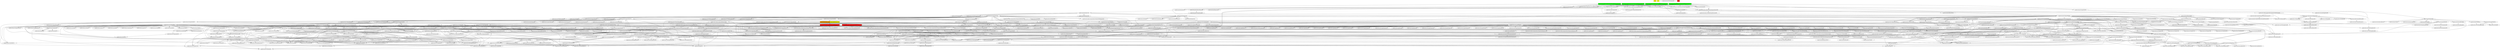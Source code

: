 digraph enhanced {
	"ochiai" [style=striped shape=box fillcolor="yellow"];
	"d4" [style=striped shape=box fillcolor="yellow"];
	"org.jfree.chart.renderer.category.junit.StatisticalBarRendererTests#272" [style=striped shape=box fillcolor="green"];
	"org.jfree.chart.renderer.category.junit.StatisticalBarRendererTests#245" [style=striped shape=box fillcolor="green"];
	"org.jfree.chart.renderer.category.StatisticalBarRenderer#383" [style=striped shape=box fillcolor="red"];
	"org.jfree.chart.renderer.category.StatisticalBarRenderer#240" [style=striped shape=box fillcolor="red"];
	"org.jfree.chart.renderer.category.StatisticalBarRenderer#200" [style=striped shape=box fillcolor="orange:yellow"];
	"real" [style=striped shape=box fillcolor="red"];
	"org.jfree.chart.renderer.category.junit.StatisticalBarRendererTests#190" [style=striped shape=box fillcolor="green"];
	"org.jfree.chart.renderer.category.junit.StatisticalBarRendererTests#217" [style=striped shape=box fillcolor="green"];
	"org.jfree.chart.axis.NumberAxis#1111" -> "org.jfree.chart.axis.NumberAxis#976" [style=bold];
	"org.jfree.chart.plot.CategoryPlot#2957" -> "org.jfree.chart.renderer.category.AbstractCategoryItemRenderer#874";
	"org.jfree.chart.axis.CategoryAxis#816" -> "org.jfree.chart.axis.Axis#549";
	"org.jfree.chart.axis.ValueAxis#664" -> "org.jfree.chart.axis.Axis#549";
	"org.jfree.chart.title.LegendTitle#418" -> "org.jfree.chart.block.LabelBlock#132";
	"org.jfree.chart.plot.CategoryPlot#1749" -> "org.jfree.chart.renderer.category.BarRenderer#659";
	"org.jfree.chart.renderer.category.junit.StatisticalBarRendererTests#272" -> "org.jfree.chart.renderer.category.StatisticalBarRenderer#115";
	"org.jfree.chart.renderer.category.junit.StatisticalBarRendererTests#245" -> "org.jfree.chart.renderer.category.StatisticalBarRenderer#115";
	"org.jfree.chart.renderer.category.junit.StatisticalBarRendererTests#217" -> "org.jfree.chart.renderer.category.StatisticalBarRenderer#115";
	"org.jfree.chart.renderer.category.junit.StatisticalBarRendererTests#190" -> "org.jfree.chart.renderer.category.StatisticalBarRenderer#115";
	"org.jfree.chart.plot.ValueMarker#95" -> "org.jfree.chart.plot.Marker#174";
	"org.jfree.chart.axis.Axis#1097" -> "org.jfree.chart.axis.AxisState#91";
	"org.jfree.chart.axis.CategoryAxis#858" -> "org.jfree.chart.axis.AxisState#91";
	"org.jfree.chart.plot.CategoryPlot#2755" -> "org.jfree.chart.axis.AxisState#91";
	"org.jfree.chart.plot.CategoryPlot#802" -> "org.jfree.chart.plot.CategoryPlot#813";
	"org.jfree.chart.plot.CategoryPlot#2755" -> "org.jfree.chart.plot.CategoryPlot#813";
	"org.jfree.chart.plot.CategoryPlot#2432" -> "org.jfree.chart.plot.CategoryPlot#813";
	"org.jfree.data.general.AbstractDataset#172" -> "org.jfree.data.general.DatasetChangeEvent#73";
	"org.jfree.chart.plot.CategoryPlot#1222" -> "org.jfree.data.general.DatasetChangeEvent#73";
	"org.jfree.chart.plot.CategoryPlot#1255" -> "org.jfree.data.general.DatasetChangeEvent#73";
	"org.jfree.chart.renderer.category.StatisticalBarRenderer#200" -> "org.jfree.chart.renderer.category.StatisticalBarRenderer#240";
	"org.jfree.chart.renderer.category.StatisticalBarRenderer#115" -> "org.jfree.chart.renderer.category.StatisticalBarRenderer#240" [style=dotted];
	"org.jfree.chart.axis.NumberAxis#423" -> "org.jfree.chart.plot.CategoryPlot#3139";
	"org.jfree.data.KeyedObjects#163" -> "org.jfree.data.KeyedObjects#126";
	"org.jfree.data.KeyedObjects#186" -> "org.jfree.data.KeyedObjects#126";
	"org.jfree.chart.renderer.AbstractRenderer#629" -> "org.jfree.chart.plot.DefaultDrawingSupplier#215";
	"org.jfree.chart.renderer.category.BarRenderer#659" -> "org.jfree.chart.renderer.AbstractRenderer#400";
	"org.jfree.chart.renderer.category.BarRenderer#492" -> "org.jfree.chart.renderer.category.AbstractCategoryItemRenderer#745";
	"org.jfree.chart.plot.CategoryPlot#2558" -> "org.jfree.chart.plot.CategoryPlot#3011" [style=bold];
	"org.jfree.chart.renderer.category.AbstractCategoryItemRenderer#1011" -> "org.jfree.chart.plot.CategoryPlot#1078";
	"org.jfree.chart.renderer.category.AbstractCategoryItemRenderer#874" -> "org.jfree.chart.plot.CategoryPlot#1078";
	"org.jfree.chart.renderer.category.StatisticalBarRenderer#383" -> "org.jfree.chart.plot.CategoryPlot#1078";
	"org.jfree.chart.renderer.category.StatisticalBarRenderer#240" -> "org.jfree.chart.plot.CategoryPlot#1078";
	"org.jfree.chart.axis.NumberAxis#1111" -> "org.jfree.chart.axis.ValueAxis#1423";
	"org.jfree.chart.axis.NumberAxis#1073" -> "org.jfree.chart.axis.ValueAxis#1423";
	"org.jfree.chart.axis.CategoryAxis#736" -> "org.jfree.chart.axis.Axis#662";
	"org.jfree.chart.axis.NumberAxis#976" -> "org.jfree.chart.axis.Axis#662";
	"org.jfree.chart.axis.NumberAxis#1176" -> "org.jfree.chart.axis.Axis#662";
	"org.jfree.chart.axis.NumberAxis#1002" -> "org.jfree.chart.axis.Axis#662";
	"org.jfree.chart.axis.ValueAxis#820" -> "org.jfree.chart.axis.Axis#662";
	"org.jfree.chart.axis.ValueAxis#664" -> "org.jfree.chart.axis.Axis#662";
	"org.jfree.chart.axis.ValueAxis#863" -> "org.jfree.chart.axis.Axis#662";
	"org.jfree.chart.axis.ValueAxis#756" -> "org.jfree.chart.axis.Axis#662";
	"org.jfree.chart.axis.CategoryAxis#404" -> "org.jfree.chart.axis.Axis#662";
	"org.jfree.chart.axis.NumberAxis#1248" -> "org.jfree.chart.axis.Axis#662";
	"org.jfree.chart.plot.CategoryPlot#2755" -> "org.jfree.chart.axis.AxisCollection#95";
	"org.jfree.chart.axis.NumberAxis#1073" -> "org.jfree.chart.axis.TickUnits#132";
	"org.jfree.chart.axis.NumberAxis#1176" -> "org.jfree.chart.axis.NumberAxis#600";
	"org.jfree.chart.axis.NumberAxis#1248" -> "org.jfree.chart.axis.NumberAxis#600";
	"org.jfree.chart.block.AbstractBlock#418" -> "org.jfree.chart.block.RectangleConstraint#199";
	"org.jfree.chart.plot.CategoryPlot#438" -> "org.jfree.chart.axis.Axis#899";
	"org.jfree.chart.axis.ValueAxis#664" -> "org.jfree.chart.axis.Axis#779" [style=bold];
	"org.jfree.chart.text.TextBlock#193" -> "org.jfree.chart.text.TextBlock#268";
	"org.jfree.chart.text.TextBlock#232" -> "org.jfree.chart.text.TextBlock#268";
	"org.jfree.chart.renderer.category.StatisticalBarRenderer#383" -> "org.jfree.chart.plot.CategoryPlot#802";
	"org.jfree.chart.renderer.category.StatisticalBarRenderer#240" -> "org.jfree.chart.plot.CategoryPlot#802";
	"org.jfree.chart.axis.CategoryAxis#816" -> "org.jfree.chart.axis.AxisState#80";
	"org.jfree.chart.axis.ValueAxis#664" -> "org.jfree.chart.axis.AxisState#80";
	"org.jfree.chart.axis.AxisState#72" -> "org.jfree.chart.axis.AxisState#80";
	"org.jfree.chart.title.LegendTitle#390" -> "org.jfree.chart.title.LegendTitle#418";
	"org.jfree.chart.axis.Axis#1097" -> "org.jfree.chart.axis.Axis#410" [style=bold];
	"org.jfree.chart.title.LegendTitle#177" -> "org.jfree.chart.block.BlockContainer#97";
	"org.jfree.chart.title.LegendTitle#418" -> "org.jfree.chart.block.BlockContainer#97";
	"org.jfree.chart.title.LegendItemBlockContainer#100" -> "org.jfree.chart.block.BlockContainer#97";
	"org.jfree.chart.plot.CategoryPlot#2755" -> "org.jfree.chart.plot.CategoryPlot#1089";
	"org.jfree.chart.plot.CategoryPlot#2487" -> "org.jfree.chart.plot.CategoryPlot#1089";
	"org.jfree.chart.plot.CategoryPlot#1078" -> "org.jfree.chart.plot.CategoryPlot#1089";
	"org.jfree.chart.renderer.category.BarRenderer#659" -> "org.jfree.chart.renderer.AbstractRenderer#503";
	"org.jfree.chart.plot.CategoryPlot#2755" -> "org.jfree.chart.axis.AxisCollection#85";
	"org.jfree.data.statistics.DefaultStatisticalCategoryDataset#299" -> "org.jfree.data.KeyedObjects2D#212";
	"org.jfree.chart.renderer.AbstractRenderer#629" -> "org.jfree.chart.util.PaintList#83";
	"org.jfree.chart.title.LegendTitle#418" -> "org.jfree.chart.title.LegendGraphic#432";
	"org.jfree.chart.renderer.AbstractRenderer#614" -> "org.jfree.chart.renderer.AbstractRenderer#629";
	"org.jfree.chart.renderer.category.BarRenderer#659" -> "org.jfree.chart.renderer.AbstractRenderer#629";
	"org.jfree.chart.text.TextBlock#193" -> "org.jfree.chart.text.TextBlock#164";
	"org.jfree.chart.axis.CategoryAxis#1062" -> "org.jfree.chart.text.TextBlock#164";
	"org.jfree.chart.text.TextBlock#232" -> "org.jfree.chart.text.TextBlock#164";
	"org.jfree.chart.block.LabelBlock#248" -> "org.jfree.chart.text.TextBlock#164";
	"org.jfree.chart.axis.CategoryAxis#1087" -> "org.jfree.chart.text.TextBlock#164";
	"org.jfree.chart.title.LegendTitle#418" -> "org.jfree.chart.title.LegendGraphic#314";
	"org.jfree.chart.renderer.AbstractRenderer#503" -> "org.jfree.chart.util.BooleanList#73";
	"org.jfree.chart.renderer.AbstractRenderer#400" -> "org.jfree.chart.util.BooleanList#73";
	"org.jfree.chart.plot.CategoryPlot#813" -> "org.jfree.chart.plot.CategoryPlot#719";
	"org.jfree.chart.plot.CategoryPlot#706" -> "org.jfree.chart.plot.CategoryPlot#719";
	"org.jfree.chart.axis.NumberAxis#413" -> "org.jfree.chart.axis.ValueAxis#931";
	"org.jfree.chart.renderer.category.AbstractCategoryItemRenderer#745" -> "org.jfree.chart.renderer.category.AbstractCategoryItemRenderer#721" [style=bold];
	"org.jfree.chart.axis.NumberAxis#526" -> "org.jfree.chart.axis.ValueAxis#1206";
	"org.jfree.chart.renderer.category.AbstractCategoryItemRenderer#1011" -> "org.jfree.chart.axis.ValueAxis#1206";
	"org.jfree.chart.axis.NumberAxis#600" -> "org.jfree.chart.axis.ValueAxis#1206";
	"org.jfree.chart.renderer.category.AbstractCategoryItemRenderer#874" -> "org.jfree.chart.axis.ValueAxis#1206";
	"org.jfree.chart.axis.NumberAxis#1002" -> "org.jfree.chart.axis.ValueAxis#1206";
	"org.jfree.chart.renderer.category.BarRenderer#492" -> "org.jfree.chart.axis.ValueAxis#1206";
	"org.jfree.chart.axis.NumberAxis#628" -> "org.jfree.chart.axis.ValueAxis#1206";
	"org.jfree.chart.renderer.category.AbstractCategoryItemRenderer#230" -> "org.jfree.chart.labels.StandardCategorySeriesLabelGenerator#75";
	"org.jfree.data.KeyedObjects2D#212" -> "org.jfree.data.KeyedObjects2D#227";
	"org.jfree.chart.axis.NumberAxis#1176" -> "org.jfree.chart.axis.NumberAxis#628";
	"org.jfree.chart.axis.NumberAxis#1248" -> "org.jfree.chart.axis.NumberAxis#628";
	"org.jfree.chart.plot.CategoryPlot#2755" -> "org.jfree.chart.axis.AxisCollection#71";
	"org.jfree.chart.text.TextUtilities#544" -> "org.jfree.chart.text.TextUtilities#604";
	"org.jfree.chart.text.TextUtilities#520" -> "org.jfree.chart.text.TextUtilities#604";
	"org.jfree.chart.renderer.category.StatisticalBarRenderer#383" -> "org.jfree.chart.renderer.AbstractRenderer#614";
	"org.jfree.chart.renderer.category.StatisticalBarRenderer#240" -> "org.jfree.chart.renderer.AbstractRenderer#614";
	"org.jfree.chart.axis.Axis#1097" -> "org.jfree.chart.axis.Axis#438";
	"org.jfree.chart.axis.Axis#1056" -> "org.jfree.chart.axis.Axis#438";
	"org.jfree.chart.renderer.category.junit.StatisticalBarRendererTests#272" -> "org.jfree.chart.axis.CategoryAxis#197";
	"org.jfree.chart.renderer.category.junit.StatisticalBarRendererTests#245" -> "org.jfree.chart.axis.CategoryAxis#197";
	"org.jfree.chart.renderer.category.junit.StatisticalBarRendererTests#217" -> "org.jfree.chart.axis.CategoryAxis#197";
	"org.jfree.chart.renderer.category.junit.StatisticalBarRendererTests#190" -> "org.jfree.chart.axis.CategoryAxis#197";
	"org.jfree.chart.plot.CategoryPlot#2849" -> "org.jfree.chart.renderer.category.StatisticalBarRenderer#200";
	"org.jfree.chart.title.LegendGraphic#512" -> "org.jfree.chart.title.LegendGraphic#568" [style=bold];
	"org.jfree.chart.block.BorderArrangement#187" -> "org.jfree.chart.block.LabelBlock#248";
	"org.jfree.chart.renderer.AbstractRenderer#313" -> "org.jfree.chart.util.BooleanList#62" [style=bold];
	"org.jfree.chart.renderer.category.BarRenderer#492" -> "org.jfree.chart.renderer.category.BarRenderer#520";
	"org.jfree.chart.plot.CategoryPlot#3139" -> "org.jfree.chart.renderer.category.BarRenderer#640";
	"org.jfree.chart.plot.CategoryPlot#1032" -> "org.jfree.chart.plot.CategoryPlot#1062" [style=bold];
	"org.jfree.chart.plot.CategoryPlot#2432" -> "org.jfree.chart.plot.CategoryPlot#706" [style=bold];
	"org.jfree.chart.axis.ValueAxis#664" -> "org.jfree.chart.axis.ValueAxis#820";
	"org.jfree.chart.axis.ValueAxis#756" -> "org.jfree.chart.axis.ValueAxis#820";
	"org.jfree.chart.axis.CategoryAxis#736" -> "org.jfree.chart.axis.Axis#314";
	"org.jfree.chart.axis.NumberAxis#658" -> "org.jfree.chart.axis.Axis#314";
	"org.jfree.chart.axis.CategoryAxis#816" -> "org.jfree.chart.axis.Axis#314";
	"org.jfree.chart.axis.ValueAxis#756" -> "org.jfree.chart.axis.Axis#314";
	"org.jfree.chart.plot.CategoryPlot#3042" -> "org.jfree.chart.plot.CategoryPlot#2156" [style=bold];
	"org.jfree.chart.axis.ValueTick#79" -> "org.jfree.chart.axis.ValueTick#101" [style=bold];
	"org.jfree.chart.plot.CategoryPlot#2755" -> "org.jfree.chart.axis.NumberAxis#658";
	"org.jfree.chart.block.BorderArrangement#131" -> "org.jfree.chart.block.AbstractBlock#418";
	"org.jfree.chart.title.LegendTitle#471" -> "org.jfree.chart.block.AbstractBlock#418";
	"org.jfree.chart.title.LegendGraphic#512" -> "org.jfree.chart.block.AbstractBlock#418";
	"org.jfree.chart.plot.CategoryPlot#1836" -> "org.jfree.chart.axis.NumberAxis#413";
	"org.jfree.chart.axis.Axis#899" -> "org.jfree.chart.axis.NumberAxis#413";
	"org.jfree.chart.plot.CategoryPlot#1126" -> "org.jfree.chart.axis.NumberAxis#413";
	"org.jfree.chart.renderer.category.StatisticalBarRenderer#383" -> "org.jfree.chart.renderer.category.BarRenderer#459";
	"org.jfree.chart.renderer.category.StatisticalBarRenderer#240" -> "org.jfree.chart.renderer.category.BarRenderer#459";
	"org.jfree.chart.renderer.AbstractRenderer#313" -> "org.jfree.chart.util.PaintList#61";
	"org.jfree.data.general.DatasetUtilities#725" -> "org.jfree.data.general.DatasetUtilities#739" [style=bold];
	"org.jfree.chart.title.LegendItemBlockContainer#183" -> "org.jfree.chart.block.BlockResult#59";
	"org.jfree.chart.renderer.category.BarRenderer#659" -> "org.jfree.chart.LegendItem#571";
	"org.jfree.chart.plot.CategoryPlot#1836" -> "org.jfree.chart.event.ChartChangeEvent#133";
	"org.jfree.chart.plot.CategoryPlot#438" -> "org.jfree.chart.plot.Plot#288";
	"org.jfree.chart.text.TextLine#158" -> "org.jfree.chart.text.TextFragment#208" [style=bold];
	"org.jfree.chart.plot.CategoryPlot#1836" -> "org.jfree.chart.event.PlotChangeEvent#66";
	"org.jfree.chart.plot.CategoryPlot#2083" -> "org.jfree.chart.event.PlotChangeEvent#66";
	"org.jfree.chart.plot.CategoryPlot#547" -> "org.jfree.chart.event.PlotChangeEvent#66";
	"org.jfree.chart.plot.CategoryPlot#438" -> "org.jfree.chart.plot.CategoryPlot#1032" [style=bold];
	"org.jfree.chart.axis.NumberAxis#658" -> "org.jfree.chart.axis.Axis#1097";
	"org.jfree.chart.axis.CategoryAxis#816" -> "org.jfree.chart.axis.Axis#1097";
	"org.jfree.chart.title.LegendTitle#418" -> "org.jfree.chart.LegendItem#685" [style=bold];
	"org.jfree.chart.plot.CategoryPlot#2849" -> "org.jfree.chart.plot.CategoryPlot#1271";
	"org.jfree.chart.renderer.category.BarRenderer#492" -> "org.jfree.chart.plot.CategoryPlot#1271";
	"org.jfree.chart.plot.CategoryPlot#2558" -> "org.jfree.chart.plot.CategoryPlot#1271";
	"org.jfree.chart.plot.CategoryPlot#3042" -> "org.jfree.chart.plot.CategoryPlot#1271";
	"org.jfree.chart.JFreeChart#1282" -> "org.jfree.chart.title.Title#208";
	"org.jfree.chart.title.LegendTitle#390" -> "org.jfree.chart.title.Title#208";
	"org.jfree.chart.plot.CategoryPlot#2530" -> "org.jfree.chart.plot.CategoryPlot#2487" [style=bold];
	"org.jfree.chart.axis.CategoryAxis#858" -> "org.jfree.chart.axis.CategoryLabelPosition#183";
	"org.jfree.chart.renderer.category.BarRenderer#520" -> "org.jfree.chart.plot.CategoryPlot#1155";
	"org.jfree.chart.plot.CategoryPlot#1749" -> "org.jfree.chart.plot.CategoryPlot#1155";
	"org.jfree.chart.plot.CategoryPlot#2849" -> "org.jfree.chart.plot.CategoryPlot#1155";
	"org.jfree.chart.renderer.category.BarRenderer#659" -> "org.jfree.chart.plot.CategoryPlot#1155";
	"org.jfree.chart.plot.CategoryPlot#1222" -> "org.jfree.chart.plot.CategoryPlot#1155";
	"org.jfree.chart.plot.CategoryPlot#1255" -> "org.jfree.chart.plot.CategoryPlot#1155";
	"org.jfree.chart.renderer.category.AbstractCategoryItemRenderer#745" -> "org.jfree.chart.plot.CategoryPlot#1155";
	"org.jfree.chart.plot.CategoryPlot#2957" -> "org.jfree.chart.axis.ValueTick#112";
	"org.jfree.chart.axis.ValueAxis#664" -> "org.jfree.chart.axis.ValueTick#112";
	"org.jfree.chart.axis.ValueAxis#627" -> "org.jfree.chart.axis.ValueTick#112";
	"org.jfree.chart.block.BlockContainer#209" -> "org.jfree.chart.block.AbstractBlock#536";
	"org.jfree.chart.block.LabelBlock#274" -> "org.jfree.chart.block.AbstractBlock#536";
	"org.jfree.chart.title.LegendGraphic#586" -> "org.jfree.chart.block.AbstractBlock#536";
	"org.jfree.chart.title.LegendTitle#509" -> "org.jfree.chart.block.AbstractBlock#536";
	"org.jfree.chart.renderer.category.AbstractCategoryItemRenderer#1011" -> "org.jfree.chart.axis.NumberAxis#526";
	"org.jfree.chart.renderer.category.AbstractCategoryItemRenderer#874" -> "org.jfree.chart.axis.NumberAxis#526";
	"org.jfree.chart.renderer.category.StatisticalBarRenderer#383" -> "org.jfree.chart.axis.NumberAxis#526";
	"org.jfree.chart.renderer.category.StatisticalBarRenderer#240" -> "org.jfree.chart.axis.NumberAxis#526";
	"org.jfree.chart.axis.ValueAxis#664" -> "org.jfree.chart.axis.NumberAxis#526";
	"org.jfree.chart.axis.ValueAxis#627" -> "org.jfree.chart.axis.NumberAxis#526";
	"org.jfree.chart.axis.ValueAxis#1423" -> "org.jfree.chart.axis.NumberAxis#526";
	"org.jfree.chart.block.AbstractBlock#418" -> "org.jfree.chart.block.RectangleConstraint#151";
	"org.jfree.chart.JFreeChart#1282" -> "org.jfree.chart.block.RectangleConstraint#151";
	"org.jfree.chart.plot.CategoryPlot#2558" -> "org.jfree.chart.renderer.category.AbstractCategoryItemRenderer#785";
	"org.jfree.chart.block.BlockBorder#168" -> "org.jfree.chart.util.RectangleInsets#388";
	"org.jfree.chart.block.LineBorder#144" -> "org.jfree.chart.util.RectangleInsets#388";
	"org.jfree.chart.util.RectangleInsets#522" -> "org.jfree.chart.util.RectangleInsets#388";
	"org.jfree.chart.util.RectangleInsets#500" -> "org.jfree.chart.util.RectangleInsets#388";
	"org.jfree.chart.renderer.category.AbstractCategoryItemRenderer#230" -> "org.jfree.chart.renderer.AbstractRenderer#313";
	"org.jfree.chart.axis.Axis#1097" -> "org.jfree.chart.util.RectangleInsets#147";
	"org.jfree.chart.axis.NumberAxis#1002" -> "org.jfree.chart.util.RectangleInsets#147";
	"org.jfree.chart.axis.ValueAxis#863" -> "org.jfree.chart.util.RectangleInsets#147";
	"org.jfree.chart.plot.CategoryPlot#438" -> "org.jfree.chart.plot.ValueMarker#95" [style=bold];
	"org.jfree.chart.axis.ValueAxis#664" -> "org.jfree.chart.axis.Axis#857" [style=bold];
	"org.jfree.data.general.DatasetUtilities#564" -> "org.jfree.data.statistics.DefaultStatisticalCategoryDataset#126";
	"org.jfree.chart.renderer.AbstractRenderer#938" -> "org.jfree.chart.util.PaintList#72";
	"org.jfree.chart.renderer.AbstractRenderer#629" -> "org.jfree.chart.util.PaintList#72";
	"org.jfree.chart.renderer.category.BarRenderer#659" -> "org.jfree.data.statistics.DefaultStatisticalCategoryDataset#246";
	"org.jfree.chart.labels.StandardCategorySeriesLabelGenerator#117" -> "org.jfree.data.statistics.DefaultStatisticalCategoryDataset#246";
	"org.jfree.chart.axis.CategoryAxis#858" -> "org.jfree.chart.text.TextBlock#193";
	"org.jfree.chart.title.LegendTitle#418" -> "org.jfree.chart.LegendItem#694" [style=bold];
	"org.jfree.chart.axis.CategoryAxis#858" -> "org.jfree.chart.axis.CategoryLabelPosition#192";
	"org.jfree.chart.axis.CategoryAxis#973" -> "org.jfree.chart.axis.CategoryLabelPosition#192";
	"org.jfree.chart.block.BlockContainer#209" -> "org.jfree.chart.block.AbstractBlock#522";
	"org.jfree.chart.block.LabelBlock#274" -> "org.jfree.chart.block.AbstractBlock#522";
	"org.jfree.chart.title.LegendGraphic#586" -> "org.jfree.chart.block.AbstractBlock#522";
	"org.jfree.chart.event.ChartChangeEvent#71" -> "org.jfree.chart.event.ChartChangeEvent#95" [style=bold];
	"org.jfree.chart.plot.CategoryPlot#2957" -> "org.jfree.chart.plot.CategoryPlot#1287";
	"org.jfree.chart.plot.CategoryPlot#2558" -> "org.jfree.chart.plot.CategoryPlot#1287";
	"org.jfree.chart.axis.CategoryAxis#858" -> "org.jfree.chart.axis.CategoryLabelPositions#289";
	"org.jfree.chart.axis.CategoryAxis#973" -> "org.jfree.chart.axis.CategoryLabelPositions#289";
	"org.jfree.chart.block.AbstractBlock#418" -> "org.jfree.chart.block.AbstractBlock#403";
	"org.jfree.chart.block.AbstractBlock#454" -> "org.jfree.chart.block.AbstractBlock#403";
	"org.jfree.chart.axis.ValueAxis#664" -> "org.jfree.chart.axis.ValueTick#123" [style=bold];
	"org.jfree.chart.axis.CategoryAxis#858" -> "org.jfree.chart.axis.CategoryTick#94";
	"org.jfree.chart.block.BlockContainer#209" -> "org.jfree.chart.title.LegendGraphic#635";
	"org.jfree.chart.block.AbstractBlock#418" -> "org.jfree.chart.block.RectangleConstraint#181";
	"org.jfree.chart.block.FlowArrangement#286" -> "org.jfree.chart.block.RectangleConstraint#181";
	"org.jfree.chart.block.BlockContainer#209" -> "org.jfree.chart.block.LabelBlock#274";
	"org.jfree.chart.plot.CategoryPlot#3324" -> "org.jfree.data.statistics.DefaultStatisticalCategoryDataset#215";
	"org.jfree.chart.axis.TickUnits#132" -> "org.jfree.chart.axis.TickUnit#146";
	"org.jfree.chart.axis.TickUnits#155" -> "org.jfree.chart.axis.TickUnit#146";
	"org.jfree.chart.axis.TickUnits#92" -> "org.jfree.chart.axis.TickUnit#146";
	"org.jfree.chart.renderer.category.BarRenderer#659" -> "org.jfree.chart.LegendItem#593";
	"org.jfree.chart.JFreeChart#1282" -> "org.jfree.chart.title.Title#233" [style=bold];
	"org.jfree.chart.block.FlowArrangement#82" -> "org.jfree.chart.block.FlowArrangement#94";
	"org.jfree.chart.axis.NumberAxis#1176" -> "org.jfree.chart.axis.NumberAxis#310";
	"org.jfree.chart.axis.NumberAxis#1111" -> "org.jfree.chart.axis.NumberAxis#310";
	"org.jfree.chart.axis.NumberAxis#600" -> "org.jfree.chart.axis.NumberAxis#310";
	"org.jfree.chart.axis.NumberAxis#628" -> "org.jfree.chart.axis.NumberAxis#310";
	"org.jfree.chart.axis.NumberAxis#1073" -> "org.jfree.chart.axis.NumberAxis#310";
	"org.jfree.chart.axis.NumberAxis#1248" -> "org.jfree.chart.axis.NumberAxis#310";
	"org.jfree.chart.block.BorderArrangement#187" -> "org.jfree.chart.title.LegendGraphic#512";
	"org.jfree.chart.renderer.category.StatisticalBarRenderer#200" -> "org.jfree.chart.renderer.category.StatisticalBarRenderer#383";
	"org.jfree.chart.axis.NumberAxis#423" -> "org.jfree.chart.axis.Axis#886";
	"org.jfree.chart.axis.CategoryAxis#973" -> "org.jfree.chart.axis.Axis#886";
	"org.jfree.chart.axis.CategoryAxis#197" -> "org.jfree.chart.axis.Axis#764" [style=bold];
	"org.jfree.chart.axis.CategoryAxis#736" -> "org.jfree.chart.axis.AxisState#72";
	"org.jfree.chart.axis.ValueAxis#756" -> "org.jfree.chart.axis.AxisState#72";
	"org.jfree.chart.text.TextFragment#208" -> "org.jfree.chart.text.TextUtilities#520" [style=bold];
	"org.jfree.chart.JFreeChart#1282" -> "org.jfree.chart.title.LegendTitle#509";
	"org.jfree.chart.block.AbstractBlock#418" -> "org.jfree.chart.block.RectangleConstraint#190";
	"org.jfree.chart.block.BorderArrangement#131" -> "org.jfree.chart.block.RectangleConstraint#190";
	"org.jfree.chart.block.CenterArrangement#97" -> "org.jfree.chart.block.RectangleConstraint#190";
	"org.jfree.chart.block.FlowArrangement#129" -> "org.jfree.chart.block.RectangleConstraint#190";
	"org.jfree.chart.title.LegendGraphic#512" -> "org.jfree.chart.block.RectangleConstraint#190";
	"org.jfree.chart.plot.CategoryPlot#438" -> "org.jfree.chart.plot.CategoryPlot#1255" [style=bold];
	"org.jfree.chart.block.BlockContainer#209" -> "org.jfree.chart.block.AbstractBlock#508";
	"org.jfree.chart.block.LabelBlock#274" -> "org.jfree.chart.block.AbstractBlock#508";
	"org.jfree.chart.title.LegendGraphic#586" -> "org.jfree.chart.block.AbstractBlock#508";
	"org.jfree.chart.title.LegendTitle#509" -> "org.jfree.chart.block.AbstractBlock#508";
	"org.jfree.chart.plot.CategoryPlot#2558" -> "org.jfree.chart.plot.Plot#493";
	"org.jfree.chart.block.AbstractBlock#418" -> "org.jfree.chart.block.RectangleConstraint#172";
	"org.jfree.chart.title.LegendTitle#418" -> "org.jfree.chart.title.LegendGraphic#407";
	"org.jfree.chart.axis.NumberAxis#413" -> "org.jfree.chart.axis.NumberAxis#423";
	"org.jfree.chart.renderer.category.StatisticalBarRenderer#383" -> "org.jfree.data.statistics.DefaultStatisticalCategoryDataset#107";
	"org.jfree.chart.renderer.category.StatisticalBarRenderer#240" -> "org.jfree.data.statistics.DefaultStatisticalCategoryDataset#107";
	"org.jfree.data.statistics.DefaultStatisticalCategoryDataset#126" -> "org.jfree.data.statistics.DefaultStatisticalCategoryDataset#107";
	"org.jfree.chart.axis.CategoryAxis#973" -> "org.jfree.chart.axis.CategoryTick#81";
	"org.jfree.chart.renderer.category.BarRenderer#640" -> "org.jfree.data.general.DatasetUtilities#725";
	"org.jfree.chart.axis.CategoryAxis#973" -> "org.jfree.chart.plot.CategoryPlot#3324" [style=bold];
	"org.jfree.chart.JFreeChart#364" -> "org.jfree.chart.title.Title#339" [style=bold];
	"org.jfree.chart.JFreeChart#364" -> "org.jfree.chart.title.Title#218";
	"org.jfree.chart.plot.CategoryPlot#3139" -> "org.jfree.chart.plot.CategoryPlot#3207" [style=bold];
	"org.jfree.chart.axis.ValueAxis#664" -> "org.jfree.chart.axis.Axis#752";
	"org.jfree.chart.axis.CategoryAxis#736" -> "org.jfree.chart.axis.Axis#631";
	"org.jfree.chart.axis.CategoryAxis#858" -> "org.jfree.chart.axis.Axis#631";
	"org.jfree.chart.axis.ValueAxis#664" -> "org.jfree.chart.axis.Axis#631";
	"org.jfree.chart.axis.ValueAxis#756" -> "org.jfree.chart.axis.Axis#631";
	"org.jfree.chart.plot.CategoryPlot#813" -> "org.jfree.chart.plot.Plot#1308";
	"org.jfree.chart.plot.CategoryPlot#2432" -> "org.jfree.chart.plot.Plot#1308";
	"org.jfree.chart.axis.NumberAxis#526" -> "org.jfree.chart.axis.ValueAxis#902";
	"org.jfree.chart.event.PlotChangeEvent#66" -> "org.jfree.chart.event.ChartChangeEvent#71";
	"org.jfree.chart.event.TitleChangeEvent#66" -> "org.jfree.chart.event.ChartChangeEvent#71";
	"org.jfree.chart.event.AxisChangeEvent#63" -> "org.jfree.chart.event.ChartChangeEvent#71";
	"org.jfree.data.statistics.DefaultStatisticalCategoryDataset#215" -> "org.jfree.data.KeyedObjects2D#159";
	"org.jfree.chart.plot.CategoryPlot#2558" -> "org.jfree.chart.axis.AxisSpace#243";
	"org.jfree.chart.renderer.category.BarRenderer#195" -> "org.jfree.chart.renderer.category.AbstractCategoryItemRenderer#230";
	"org.jfree.chart.axis.NumberTickUnit#84" -> "org.jfree.chart.axis.TickUnit#85";
	"org.jfree.chart.title.LegendTitle#418" -> "org.jfree.chart.title.LegendGraphic#499";
	"org.jfree.chart.title.LegendTitle#177" -> "org.jfree.chart.title.Title#133";
	"org.jfree.chart.axis.Axis#1097" -> "org.jfree.chart.axis.Axis#381";
	"org.jfree.chart.axis.Axis#1056" -> "org.jfree.chart.axis.Axis#381";
	"org.jfree.chart.axis.CategoryAxis#736" -> "org.jfree.chart.axis.Axis#1056";
	"org.jfree.chart.axis.ValueAxis#756" -> "org.jfree.chart.axis.Axis#1056";
	"org.jfree.chart.JFreeChart#1282" -> "org.jfree.chart.block.BlockParams#96" [style=bold];
	"org.jfree.chart.title.LegendTitle#418" -> "org.jfree.chart.title.LegendGraphic#381";
	"org.jfree.chart.JFreeChart#364" -> "org.jfree.chart.block.AbstractBlock#211";
	"org.jfree.chart.block.AbstractBlock#418" -> "org.jfree.chart.block.AbstractBlock#454";
	"org.jfree.chart.plot.CategoryPlot#2487" -> "org.jfree.chart.axis.ValueAxis#756";
	"org.jfree.chart.plot.PlotOrientation#58" -> "org.jfree.chart.renderer.category.junit.StatisticalBarRendererTests#217" [style=dotted];
	"org.jfree.chart.labels.StandardCategorySeriesLabelGenerator#99" -> "org.jfree.chart.labels.StandardCategorySeriesLabelGenerator#117" [style=bold];
	"org.jfree.chart.renderer.AbstractRenderer#629" -> "org.jfree.chart.renderer.category.AbstractCategoryItemRenderer#1362";
	"org.jfree.chart.renderer.AbstractRenderer#313" -> "org.jfree.chart.labels.ItemLabelPosition#92" [style=bold];
	"org.jfree.chart.util.RectangleInsets#79" -> "org.jfree.chart.util.RectangleInsets#93";
	"org.jfree.chart.JFreeChart#364" -> "org.jfree.chart.plot.Plot#872";
	"org.jfree.chart.text.TextLine#109" -> "org.jfree.chart.text.TextFragment#127";
	"org.jfree.chart.title.LegendTitle#164" -> "org.jfree.chart.block.FlowArrangement#82";
	"org.jfree.chart.text.TextLine#229" -> "org.jfree.chart.text.TextFragment#239" [style=bold];
	"org.jfree.chart.block.BlockContainer#184" -> "org.jfree.chart.block.BorderArrangement#131";
	"org.jfree.chart.axis.NumberAxis#1051" -> "org.jfree.chart.axis.NumberAxis#1073";
	"org.jfree.chart.title.LegendTitle#231" -> "org.jfree.chart.title.Title#359";
	"org.jfree.chart.title.Title#218" -> "org.jfree.chart.title.Title#359";
	"org.jfree.chart.title.LegendTitle#390" -> "org.jfree.chart.LegendItemCollection#106";
	"org.jfree.chart.axis.ValueAxis#664" -> "org.jfree.chart.axis.ValueAxis#523";
	"org.jfree.chart.renderer.category.StatisticalBarRenderer#383" -> "org.jfree.chart.renderer.category.AbstractCategoryItemRenderer#695";
	"org.jfree.chart.renderer.category.StatisticalBarRenderer#240" -> "org.jfree.chart.renderer.category.AbstractCategoryItemRenderer#695";
	"org.jfree.chart.plot.CategoryPlot#3042" -> "org.jfree.chart.renderer.category.AbstractCategoryItemRenderer#1011";
	"org.jfree.chart.plot.Plot#288" -> "org.jfree.chart.plot.DefaultDrawingSupplier#152";
	"org.jfree.chart.title.LegendTitle#418" -> "org.jfree.chart.title.LegendGraphic#154";
	"org.jfree.chart.title.LegendTitle#418" -> "org.jfree.chart.title.LegendTitle#263" [style=bold];
	"org.jfree.chart.block.BlockContainer#209" -> "org.jfree.chart.title.LegendItemBlockContainer#183";
	"org.jfree.chart.JFreeChart#1282" -> "org.jfree.chart.block.BlockParams#74" [style=bold];
	"org.jfree.chart.axis.NumberAxis#1176" -> "org.jfree.chart.axis.TickUnit#108";
	"org.jfree.chart.axis.NumberAxis#1111" -> "org.jfree.chart.axis.TickUnit#108";
	"org.jfree.chart.axis.NumberAxis#600" -> "org.jfree.chart.axis.TickUnit#108";
	"org.jfree.chart.axis.NumberAxis#628" -> "org.jfree.chart.axis.TickUnit#108";
	"org.jfree.chart.axis.NumberAxis#1073" -> "org.jfree.chart.axis.TickUnit#108";
	"org.jfree.chart.axis.TickUnit#146" -> "org.jfree.chart.axis.TickUnit#108";
	"org.jfree.chart.axis.NumberAxis#1248" -> "org.jfree.chart.axis.TickUnit#108";
	"org.jfree.chart.axis.Axis#764" -> "org.jfree.chart.axis.Axis#1036";
	"org.jfree.chart.block.AbstractBlock#418" -> "org.jfree.chart.block.AbstractBlock#439";
	"org.jfree.chart.title.LegendTitle#471" -> "org.jfree.chart.title.LegendTitle#390" [style=bold];
	"org.jfree.chart.block.AbstractBlock#295" -> "org.jfree.chart.util.RectangleInsets#79";
	"org.jfree.chart.title.LegendTitle#177" -> "org.jfree.chart.util.RectangleInsets#79";
	"org.jfree.chart.plot.CategoryPlot#438" -> "org.jfree.chart.util.RectangleInsets#79";
	"org.jfree.chart.JFreeChart#364" -> "org.jfree.chart.util.RectangleInsets#79";
	"org.jfree.chart.plot.Marker#174" -> "org.jfree.chart.util.RectangleInsets#79";
	"org.jfree.chart.block.LineBorder#84" -> "org.jfree.chart.util.RectangleInsets#79";
	"org.jfree.chart.title.LegendTitle#418" -> "org.jfree.chart.title.LegendGraphic#288";
	"org.jfree.chart.axis.NumberAxis#1111" -> "org.jfree.chart.axis.NumberAxis#344";
	"org.jfree.chart.axis.NumberAxis#1073" -> "org.jfree.chart.axis.NumberAxis#344";
	"org.jfree.chart.text.TextLine#179" -> "org.jfree.chart.text.TextFragment#223";
	"org.jfree.chart.text.TextLine#158" -> "org.jfree.chart.text.TextFragment#223";
	"org.jfree.chart.axis.ValueAxis#264" -> "org.jfree.chart.axis.Axis#273";
	"org.jfree.chart.axis.CategoryAxis#197" -> "org.jfree.chart.axis.Axis#273";
	"org.jfree.chart.axis.NumberAxis#1176" -> "org.jfree.chart.axis.NumberTickUnit#118";
	"org.jfree.chart.axis.NumberAxis#1002" -> "org.jfree.chart.axis.NumberTickUnit#118";
	"org.jfree.chart.axis.NumberAxis#1248" -> "org.jfree.chart.axis.NumberTickUnit#118";
	"org.jfree.chart.title.LegendItemBlockContainer#183" -> "org.jfree.chart.block.BlockParams#87";
	"org.jfree.chart.block.BlockContainer#209" -> "org.jfree.chart.block.BlockParams#87";
	"org.jfree.chart.axis.NumberAxis#1176" -> "org.jfree.chart.axis.NumberTick#71";
	"org.jfree.chart.axis.NumberAxis#1248" -> "org.jfree.chart.axis.NumberTick#71";
	"org.jfree.chart.axis.NumberAxis#658" -> "org.jfree.chart.axis.ValueAxis#664";
	"org.jfree.chart.block.BlockContainer#209" -> "org.jfree.chart.block.AbstractBlock#547";
	"org.jfree.chart.block.LabelBlock#274" -> "org.jfree.chart.block.AbstractBlock#547";
	"org.jfree.chart.title.LegendGraphic#586" -> "org.jfree.chart.block.AbstractBlock#547";
	"org.jfree.chart.axis.CategoryAxis#736" -> "org.jfree.chart.axis.AxisSpace#167";
	"org.jfree.chart.axis.ValueAxis#756" -> "org.jfree.chart.axis.AxisSpace#167";
	"org.jfree.chart.plot.CategoryPlot#438" -> "org.jfree.chart.renderer.category.AbstractCategoryItemRenderer#274";
	"org.jfree.chart.renderer.category.AbstractCategoryItemRenderer#745" -> "org.jfree.chart.renderer.category.AbstractCategoryItemRenderer#274";
	"org.jfree.chart.renderer.category.BarRenderer#659" -> "org.jfree.chart.LegendItem#292";
	"org.jfree.chart.title.Title#133" -> "org.jfree.chart.title.Title#174";
	"org.jfree.chart.title.LegendTitle#418" -> "org.jfree.chart.title.LegendGraphic#455";
	"org.jfree.chart.title.LegendTitle#418" -> "org.jfree.chart.title.LegendGraphic#336";
	"org.jfree.chart.block.LabelBlock#274" -> "org.jfree.chart.text.TextBlock#212";
	"org.jfree.chart.block.BorderArrangement#131" -> "org.jfree.chart.block.AbstractBlock#491";
	"org.jfree.chart.title.LegendTitle#471" -> "org.jfree.chart.block.AbstractBlock#491";
	"org.jfree.chart.title.LegendGraphic#512" -> "org.jfree.chart.block.AbstractBlock#491";
	"org.jfree.chart.block.LabelBlock#248" -> "org.jfree.chart.block.AbstractBlock#491";
	"org.jfree.chart.block.AbstractBlock#418" -> "org.jfree.chart.block.RectangleConstraint#208";
	"org.jfree.chart.plot.CategoryPlot#2068" -> "org.jfree.chart.plot.CategoryPlot#2083" [style=bold];
	"org.jfree.chart.JFreeChart#364" -> "org.jfree.chart.block.AbstractBlock#253";
	"org.jfree.chart.title.LegendTitle#418" -> "org.jfree.chart.title.LegendItemBlockContainer#168" [style=bold];
	"org.jfree.chart.renderer.category.AbstractCategoryItemRenderer#1011" -> "org.jfree.chart.plot.ValueMarker#105";
	"org.jfree.chart.text.TextUtilities#241" -> "org.jfree.chart.text.G2TextMeasurer#77" [style=bold];
	"org.jfree.chart.axis.Axis#1097" -> "org.jfree.chart.axis.Axis#467";
	"org.jfree.chart.axis.Axis#1056" -> "org.jfree.chart.axis.Axis#467";
	"org.jfree.data.statistics.DefaultStatisticalCategoryDataset#169" -> "org.jfree.data.KeyedObjects2D#108";
	"org.jfree.data.statistics.DefaultStatisticalCategoryDataset#107" -> "org.jfree.data.KeyedObjects2D#108";
	"org.jfree.chart.renderer.AbstractRenderer#1231" -> "org.jfree.chart.util.StrokeList#71";
	"org.jfree.chart.plot.CategoryPlot#3324" -> "org.jfree.chart.plot.CategoryPlot#3175" [style=bold];
	"org.jfree.chart.axis.NumberAxis#658" -> "org.jfree.chart.axis.Axis#342";
	"org.jfree.chart.axis.Axis#1056" -> "org.jfree.chart.axis.Axis#342";
	"org.jfree.chart.axis.CategoryAxis#816" -> "org.jfree.chart.axis.Axis#342";
	"org.jfree.chart.axis.NumberAxis#1370" -> "org.jfree.chart.axis.Axis#342";
	"org.jfree.chart.axis.CategoryAxis#1174" -> "org.jfree.chart.axis.Axis#342";
	"org.jfree.chart.block.AbstractBlock#491" -> "org.jfree.chart.block.BlockBorder#147";
	"org.jfree.chart.block.AbstractBlock#522" -> "org.jfree.chart.block.BlockBorder#147";
	"org.jfree.chart.block.AbstractBlock#476" -> "org.jfree.chart.block.BlockBorder#147";
	"org.jfree.data.statistics.DefaultStatisticalCategoryDataset#246" -> "org.jfree.data.KeyedObjects2D#128";
	"org.jfree.data.statistics.DefaultStatisticalCategoryDataset#90" -> "org.jfree.data.general.AbstractDataset#96";
	"org.jfree.chart.title.LegendGraphic#635" -> "org.jfree.chart.title.LegendGraphic#586" [style=bold];
	"org.jfree.chart.renderer.category.AbstractCategoryItemRenderer#1362" -> "org.jfree.chart.renderer.category.AbstractCategoryItemRenderer#261";
	"org.jfree.chart.renderer.category.BarRenderer#659" -> "org.jfree.chart.renderer.category.AbstractCategoryItemRenderer#261";
	"org.jfree.chart.axis.NumberAxis#423" -> "org.jfree.chart.axis.NumberAxis#240";
	"org.jfree.chart.plot.CategoryPlot#2755" -> "org.jfree.chart.axis.AxisCollection#105";
	"org.jfree.chart.text.TextBlock#212" -> "org.jfree.chart.text.TextBlock#232";
	"org.jfree.chart.axis.CategoryAxis#858" -> "org.jfree.chart.text.TextBlock#232";
	"org.jfree.chart.axis.NumberAxis#1176" -> "org.jfree.chart.axis.NumberAxis#366";
	"org.jfree.chart.axis.NumberAxis#1002" -> "org.jfree.chart.axis.NumberAxis#366";
	"org.jfree.chart.axis.NumberAxis#1248" -> "org.jfree.chart.axis.NumberAxis#366";
	"org.jfree.chart.plot.CategoryPlot#438" -> "org.jfree.chart.axis.Axis#1000";
	"org.jfree.chart.plot.CategoryPlot#2755" -> "org.jfree.chart.axis.CategoryAxis#816";
	"org.jfree.chart.title.LegendTitle#509" -> "org.jfree.chart.block.AbstractBlock#241" [style=bold];
	"org.jfree.chart.axis.CategoryAxis#1043" -> "org.jfree.chart.text.G2TextMeasurer#63";
	"org.jfree.chart.plot.Plot#606" -> "org.jfree.chart.plot.Plot#437";
	"org.jfree.chart.plot.CategoryPlot#1836" -> "org.jfree.chart.plot.Plot#437";
	"org.jfree.chart.axis.ValueAxis#523" -> "org.jfree.chart.axis.Axis#575" [style=bold];
	"org.jfree.chart.block.CenterArrangement#285" -> "org.jfree.chart.block.AbstractBlock#367";
	"org.jfree.chart.block.BorderArrangement#187" -> "org.jfree.chart.block.AbstractBlock#367";
	"org.jfree.chart.block.FlowArrangement#359" -> "org.jfree.chart.block.AbstractBlock#367";
	"org.jfree.chart.renderer.AbstractRenderer#313" -> "org.jfree.chart.util.StrokeList#60";
	"org.jfree.chart.axis.ValueAxis#664" -> "org.jfree.chart.axis.Axis#694";
	"org.jfree.chart.axis.CategoryAxis#447" -> "org.jfree.chart.axis.Axis#694";
	"org.jfree.chart.JFreeChart#1136" -> "org.jfree.chart.JFreeChart#1539" [style=bold];
	"org.jfree.chart.axis.NumberAxis#423" -> "org.jfree.chart.axis.NumberAxis#275";
	"org.jfree.chart.text.TextUtilities#116" -> "org.jfree.chart.text.TextBlock#121";
	"org.jfree.chart.text.TextUtilities#188" -> "org.jfree.chart.text.TextBlock#121";
	"org.jfree.chart.title.LegendTitle#418" -> "org.jfree.chart.title.LegendGraphic#477";
	"org.jfree.chart.axis.CategoryAxis#592" -> "org.jfree.chart.axis.CategoryAxis#701" [style=bold];
	"org.jfree.chart.title.LegendTitle#418" -> "org.jfree.chart.title.LegendGraphic#238";
	"org.jfree.chart.title.LegendTitle#418" -> "org.jfree.chart.title.LegendGraphic#358";
	"org.jfree.chart.title.LegendGraphic#154" -> "org.jfree.chart.block.AbstractBlock#111";
	"org.jfree.chart.block.LabelBlock#132" -> "org.jfree.chart.block.AbstractBlock#111";
	"org.jfree.chart.title.Title#174" -> "org.jfree.chart.block.AbstractBlock#111";
	"org.jfree.chart.block.BlockContainer#97" -> "org.jfree.chart.block.AbstractBlock#111";
	"org.jfree.chart.title.LegendTitle#418" -> "org.jfree.chart.title.LegendItemBlockContainer#146" [style=bold];
	"org.jfree.chart.renderer.category.AbstractCategoryItemRenderer#721" -> "org.jfree.chart.renderer.category.CategoryItemRendererState#69" [style=bold];
	"org.jfree.chart.block.BorderArrangement#131" -> "org.jfree.chart.block.AbstractBlock#476";
	"org.jfree.chart.title.LegendTitle#471" -> "org.jfree.chart.block.AbstractBlock#476";
	"org.jfree.chart.title.LegendGraphic#512" -> "org.jfree.chart.block.AbstractBlock#476";
	"org.jfree.chart.block.LabelBlock#248" -> "org.jfree.chart.block.AbstractBlock#476";
	"org.jfree.chart.block.BlockContainer#209" -> "org.jfree.chart.block.AbstractBlock#356";
	"org.jfree.chart.plot.CategoryPlot#2849" -> "org.jfree.chart.renderer.category.AbstractCategoryItemRenderer#248";
	"org.jfree.chart.renderer.category.AbstractCategoryItemRenderer#1431" -> "org.jfree.chart.util.Layer#69";
	"org.jfree.chart.plot.CategoryPlot#2558" -> "org.jfree.chart.plot.PlotRenderingInfo#91";
	"org.jfree.chart.plot.CategoryPlot#438" -> "org.jfree.chart.plot.CategoryPlot#2068" [style=bold];
	"org.jfree.chart.axis.NumberAxis#423" -> "org.jfree.chart.axis.ValueAxis#977";
	"org.jfree.chart.plot.CategoryPlot#1836" -> "org.jfree.chart.plot.Plot#892";
	"org.jfree.chart.plot.CategoryPlot#2083" -> "org.jfree.chart.plot.Plot#892";
	"org.jfree.chart.plot.CategoryPlot#547" -> "org.jfree.chart.plot.Plot#892";
	"org.jfree.chart.block.AbstractBlock#418" -> "org.jfree.chart.block.RectangleConstraint#217";
	"org.jfree.chart.block.BorderArrangement#131" -> "org.jfree.chart.block.RectangleConstraint#217";
	"org.jfree.chart.block.CenterArrangement#97" -> "org.jfree.chart.block.RectangleConstraint#217";
	"org.jfree.chart.block.FlowArrangement#129" -> "org.jfree.chart.block.RectangleConstraint#217";
	"org.jfree.chart.title.LegendGraphic#512" -> "org.jfree.chart.block.RectangleConstraint#217";
	"org.jfree.chart.JFreeChart#1282" -> "org.jfree.chart.title.LegendTitle#471";
	"org.jfree.chart.renderer.category.StatisticalBarRenderer#383" -> "org.jfree.chart.renderer.category.CategoryItemRendererState#82";
	"org.jfree.chart.renderer.category.StatisticalBarRenderer#240" -> "org.jfree.chart.renderer.category.CategoryItemRendererState#82";
	"org.jfree.chart.axis.ValueAxis#664" -> "org.jfree.chart.axis.TickType#91";
	"org.jfree.chart.text.TextBlock#121" -> "org.jfree.chart.text.TextBlock#130";
	"org.jfree.chart.block.CenterArrangement#97" -> "org.jfree.chart.block.CenterArrangement#285" [style=bold];
	"org.jfree.chart.text.TextFragment#127" -> "org.jfree.chart.text.TextFragment#139" [style=bold];
	"org.jfree.chart.JFreeChart#364" -> "org.jfree.chart.title.LegendTitle#231";
	"org.jfree.chart.plot.CategoryPlot#2849" -> "org.jfree.data.general.DatasetUtilities#564";
	"org.jfree.chart.axis.ValueAxis#664" -> "org.jfree.chart.axis.ValueAxis#863";
	"org.jfree.chart.axis.ValueAxis#756" -> "org.jfree.chart.axis.ValueAxis#863";
	"org.jfree.chart.plot.CategoryPlot#2558" -> "org.jfree.chart.plot.CategoryPlot#3042" [style=bold];
	"org.jfree.chart.axis.ValueAxis#664" -> "org.jfree.chart.axis.ValueAxis#627" [style=bold];
	"org.jfree.chart.renderer.category.BarRenderer#520" -> "org.jfree.chart.renderer.category.CategoryItemRendererState#94";
	"org.jfree.chart.plot.CategoryPlot#2558" -> "org.jfree.chart.plot.CategoryPlot#2849" [style=bold];
	"org.jfree.chart.block.LineBorder#144" -> "org.jfree.chart.block.LineBorder#116";
	"org.jfree.chart.block.AbstractBlock#491" -> "org.jfree.chart.util.RectangleInsets#512" [style=bold];
	"org.jfree.chart.plot.CategoryPlot#438" -> "org.jfree.data.general.AbstractDataset#134";
	"org.jfree.chart.axis.Axis#764" -> "org.jfree.chart.event.AxisChangeEvent#63";
	"org.jfree.chart.renderer.category.BarRenderer#659" -> "org.jfree.chart.renderer.category.AbstractCategoryItemRenderer#1630";
	"org.jfree.chart.title.LegendGraphic#154" -> "org.jfree.chart.block.AbstractBlock#295" [style=bold];
	"org.jfree.chart.JFreeChart#1373" -> "org.jfree.chart.JFreeChart#1391" [style=bold];
	"org.jfree.chart.axis.NumberAxis#1073" -> "org.jfree.chart.axis.NumberAxis#1002" [style=bold];
	"org.jfree.chart.axis.CategoryAxis#816" -> "org.jfree.chart.axis.Axis#1215" [style=bold];
	"org.jfree.chart.plot.CategoryPlot#3011" -> "org.jfree.chart.plot.CategoryPlot#1995" [style=bold];
	"org.jfree.data.statistics.DefaultStatisticalCategoryDataset#90" -> "org.jfree.data.KeyedObjects2D#74";
	"org.jfree.chart.util.ShapeUtilities#336" -> "org.jfree.chart.util.RectangleAnchor#140";
	"org.jfree.chart.axis.CategoryAxis#858" -> "org.jfree.chart.util.RectangleAnchor#140";
	"org.jfree.chart.title.LegendGraphic#586" -> "org.jfree.chart.util.RectangleAnchor#140";
	"org.jfree.chart.block.AbstractBlock#403" -> "org.jfree.chart.util.RectangleInsets#500" [style=bold];
	"org.jfree.chart.renderer.category.AbstractCategoryItemRenderer#785" -> "org.jfree.chart.plot.CategoryPlot#2735" [style=bold];
	"org.jfree.chart.renderer.category.BarRenderer#640" -> "org.jfree.data.Range#228";
	"org.jfree.chart.axis.NumberAxis#423" -> "org.jfree.chart.axis.ValueAxis#1094";
	"org.jfree.chart.axis.CategoryAxis#736" -> "org.jfree.chart.axis.CategoryAxis#973";
	"org.jfree.chart.axis.CategoryAxis#858" -> "org.jfree.chart.axis.CategoryAxis#973";
	"org.jfree.chart.plot.CategoryPlot#2432" -> "org.jfree.chart.axis.CategoryAxis#736" [style=bold];
	"org.jfree.chart.axis.NumberAxis#1051" -> "org.jfree.chart.axis.NumberAxis#1111";
	"org.jfree.chart.axis.CategoryAxis#816" -> "org.jfree.chart.axis.CategoryAxis#858";
	"org.jfree.chart.JFreeChart#1136" -> "org.jfree.chart.JFreeChart#1282" [style=bold];
	"org.jfree.chart.renderer.category.CategoryItemRendererState#69" -> "org.jfree.chart.renderer.RendererState#64";
	"org.jfree.chart.plot.CategoryPlot#2957" -> "org.jfree.chart.plot.CategoryPlot#1643" [style=bold];
	"org.jfree.chart.axis.NumberAxis#526" -> "org.jfree.data.Range#101";
	"org.jfree.chart.axis.NumberAxis#600" -> "org.jfree.data.Range#101";
	"org.jfree.chart.axis.NumberAxis#1002" -> "org.jfree.data.Range#101";
	"org.jfree.chart.renderer.category.BarRenderer#492" -> "org.jfree.data.Range#101";
	"org.jfree.chart.axis.NumberAxis#628" -> "org.jfree.data.Range#101";
	"org.jfree.data.Range#228" -> "org.jfree.data.Range#101";
	"org.jfree.chart.block.AbstractBlock#454" -> "org.jfree.data.Range#101";
	"org.jfree.chart.axis.NumberAxis#423" -> "org.jfree.data.Range#101";
	"org.jfree.chart.block.AbstractBlock#439" -> "org.jfree.data.Range#101";
	"org.jfree.chart.renderer.category.StatisticalBarRenderer#383" -> "org.jfree.chart.renderer.category.AbstractCategoryItemRenderer#295";
	"org.jfree.chart.renderer.category.StatisticalBarRenderer#240" -> "org.jfree.chart.renderer.category.AbstractCategoryItemRenderer#295";
	"org.jfree.chart.renderer.category.junit.StatisticalBarRendererTests#272" -> "org.jfree.chart.axis.NumberAxis#198";
	"org.jfree.chart.renderer.category.junit.StatisticalBarRendererTests#245" -> "org.jfree.chart.axis.NumberAxis#198";
	"org.jfree.chart.renderer.category.junit.StatisticalBarRendererTests#217" -> "org.jfree.chart.axis.NumberAxis#198";
	"org.jfree.chart.renderer.category.junit.StatisticalBarRendererTests#190" -> "org.jfree.chart.axis.NumberAxis#198";
	"org.jfree.chart.plot.CategoryPlot#2755" -> "org.jfree.chart.axis.AxisCollection#115";
	"org.jfree.data.KeyedObjects#163" -> "org.jfree.data.KeyedObjects#88";
	"org.jfree.chart.axis.CategoryAxis#973" -> "org.jfree.chart.axis.CategoryAxis#1043";
	"org.jfree.chart.text.TextBlock#232" -> "org.jfree.chart.text.TextLine#158" [style=bold];
	"org.jfree.chart.renderer.category.BarRenderer#659" -> "org.jfree.chart.renderer.category.AbstractCategoryItemRenderer#1655";
	"org.jfree.chart.renderer.category.StatisticalBarRenderer#115" -> "org.jfree.chart.renderer.category.BarRenderer#195";
	"org.jfree.data.statistics.DefaultStatisticalCategoryDataset#169" -> "org.jfree.data.statistics.MeanAndStandardDeviation#104" [style=bold];
	"org.jfree.chart.block.FlowArrangement#129" -> "org.jfree.chart.block.FlowArrangement#286" [style=bold];
	"org.jfree.chart.title.LegendTitle#418" -> "org.jfree.chart.LegendItem#703" [style=bold];
	"org.jfree.chart.block.AbstractBlock#295" -> "org.jfree.chart.block.AbstractBlock#279";
	"org.jfree.chart.title.LegendTitle#418" -> "org.jfree.chart.block.AbstractBlock#279";
	"org.jfree.chart.title.Title#174" -> "org.jfree.chart.block.AbstractBlock#279";
	"org.jfree.chart.block.BlockContainer#162" -> "org.jfree.chart.block.CenterArrangement#80";
	"org.jfree.chart.text.TextUtilities#116" -> "org.jfree.chart.text.TextBlock#87";
	"org.jfree.chart.text.TextUtilities#188" -> "org.jfree.chart.text.TextBlock#87";
	"org.jfree.chart.title.LegendTitle#418" -> "org.jfree.chart.title.LegendItemBlockContainer#100" [style=bold];
	"org.jfree.chart.axis.NumberAxis#526" -> "org.jfree.data.Range#110";
	"org.jfree.chart.axis.NumberAxis#1002" -> "org.jfree.data.Range#110";
	"org.jfree.chart.renderer.category.BarRenderer#492" -> "org.jfree.data.Range#110";
	"org.jfree.chart.axis.NumberAxis#628" -> "org.jfree.data.Range#110";
	"org.jfree.data.Range#228" -> "org.jfree.data.Range#110";
	"org.jfree.chart.block.AbstractBlock#454" -> "org.jfree.data.Range#110";
	"org.jfree.chart.axis.NumberAxis#423" -> "org.jfree.data.Range#110";
	"org.jfree.chart.block.AbstractBlock#439" -> "org.jfree.data.Range#110";
	"org.jfree.chart.renderer.category.BarRenderer#520" -> "org.jfree.chart.renderer.category.AbstractCategoryItemRenderer#1541";
	"org.jfree.chart.block.AbstractBlock#547" -> "org.jfree.chart.block.BlockBorder#168" [style=bold];
	"org.jfree.chart.renderer.category.BarRenderer#659" -> "org.jfree.chart.renderer.AbstractRenderer#1231";
	"org.jfree.chart.title.LegendTitle#390" -> "org.jfree.chart.plot.CategoryPlot#1749";
	"org.jfree.chart.plot.CategoryPlot#2558" -> "org.jfree.chart.plot.CategoryPlot#2957" [style=bold];
	"org.jfree.chart.block.AbstractBlock#508" -> "org.jfree.chart.util.RectangleInsets#522";
	"org.jfree.chart.block.AbstractBlock#522" -> "org.jfree.chart.util.RectangleInsets#522";
	"org.jfree.chart.plot.CategoryPlot#2558" -> "org.jfree.chart.util.RectangleInsets#522";
	"org.jfree.chart.title.LegendTitle#509" -> "org.jfree.chart.util.RectangleInsets#522";
	"org.jfree.chart.JFreeChart#1136" -> "org.jfree.chart.util.RectangleInsets#522";
	"org.jfree.chart.block.AbstractBlock#536" -> "org.jfree.chart.util.RectangleInsets#522";
	"org.jfree.chart.util.RectangleInsets#512" -> "org.jfree.chart.util.RectangleInsets#403";
	"org.jfree.chart.util.RectangleInsets#327" -> "org.jfree.chart.util.RectangleInsets#403";
	"org.jfree.chart.plot.CategoryPlot#2755" -> "org.jfree.chart.util.RectangleInsets#403";
	"org.jfree.chart.plot.CategoryPlot#2755" -> "org.jfree.chart.axis.AxisCollection#126";
	"org.jfree.chart.axis.NumberAxis#1151" -> "org.jfree.chart.axis.NumberAxis#1248";
	"org.jfree.chart.title.LegendTitle#418" -> "org.jfree.chart.LegendItem#712" [style=bold];
	"org.jfree.chart.plot.CategoryPlot#2558" -> "org.jfree.chart.axis.NumberAxis#1370";
	"org.jfree.chart.plot.CategoryPlot#2755" -> "org.jfree.chart.axis.NumberAxis#1370";
	"org.jfree.chart.axis.NumberAxis#198" -> "org.jfree.chart.axis.ValueAxis#264";
	"org.jfree.chart.axis.Axis#1097" -> "org.jfree.chart.text.TextUtilities#290";
	"org.jfree.chart.axis.Axis#1056" -> "org.jfree.chart.text.TextUtilities#290";
	"org.jfree.chart.text.TextUtilities#604" -> "org.jfree.chart.text.TextUtilities#290";
	"org.jfree.chart.text.G2TextMeasurer#77" -> "org.jfree.chart.text.TextUtilities#290";
	"org.jfree.chart.text.TextUtilities#691" -> "org.jfree.chart.text.TextUtilities#290";
	"org.jfree.chart.axis.ValueAxis#863" -> "org.jfree.chart.text.TextUtilities#290";
	"org.jfree.chart.text.TextFragment#223" -> "org.jfree.chart.text.TextUtilities#290";
	"org.jfree.chart.block.AbstractBlock#418" -> "org.jfree.chart.block.AbstractBlock#385";
	"org.jfree.chart.block.AbstractBlock#439" -> "org.jfree.chart.block.AbstractBlock#385";
	"org.jfree.chart.block.BlockContainer#184" -> "org.jfree.chart.block.CenterArrangement#97";
	"org.jfree.chart.renderer.category.StatisticalBarRenderer#383" -> "org.jfree.chart.renderer.RendererState#85";
	"org.jfree.chart.renderer.category.StatisticalBarRenderer#240" -> "org.jfree.chart.renderer.RendererState#85";
	"org.jfree.chart.plot.CategoryPlot#2558" -> "org.jfree.chart.renderer.category.AbstractCategoryItemRenderer#1431" [style=bold];
	"org.jfree.chart.plot.CategoryPlot#1222" -> "org.jfree.chart.plot.CategoryPlot#1836";
	"org.jfree.chart.plot.CategoryPlot#1255" -> "org.jfree.chart.plot.CategoryPlot#1836";
	"org.jfree.chart.plot.CategoryPlot#2083" -> "org.jfree.chart.plot.Marker#533";
	"org.jfree.chart.axis.NumberAxis#423" -> "org.jfree.chart.axis.ValueAxis#1061";
	"org.jfree.data.KeyedObjects2D#227" -> "org.jfree.data.KeyedObjects#67";
	"org.jfree.chart.axis.CategoryAxis#973" -> "org.jfree.chart.axis.CategoryAxis#1062";
	"org.jfree.chart.JFreeChart#364" -> "org.jfree.chart.title.LegendTitle#164";
	"org.jfree.data.statistics.DefaultStatisticalCategoryDataset#299" -> "org.jfree.data.general.AbstractDataset#172";
	"org.jfree.chart.title.LegendTitle#418" -> "org.jfree.chart.title.LegendTitle#284" [style=bold];
	"org.jfree.chart.axis.CategoryAxis#858" -> "org.jfree.chart.axis.CategoryAxis#404";
	"org.jfree.chart.axis.CategoryAxis#1043" -> "org.jfree.chart.axis.CategoryAxis#404";
	"org.jfree.chart.text.TextBlock#232" -> "org.jfree.chart.text.TextLine#179";
	"org.jfree.chart.text.TextBlock#164" -> "org.jfree.chart.text.TextLine#179";
	"org.jfree.chart.axis.CategoryAxis#858" -> "org.jfree.chart.axis.CategoryAxis#647";
	"org.jfree.chart.renderer.category.AbstractCategoryItemRenderer#1362" -> "org.jfree.chart.plot.Plot#606";
	"org.jfree.chart.plot.CategoryPlot#2735" -> "org.jfree.chart.plot.Plot#965";
	"org.jfree.chart.block.CenterArrangement#285" -> "org.jfree.chart.block.BlockContainer#184";
	"org.jfree.chart.title.LegendTitle#471" -> "org.jfree.chart.block.BlockContainer#184";
	"org.jfree.chart.block.FlowArrangement#359" -> "org.jfree.chart.block.BlockContainer#184";
	"org.jfree.chart.axis.NumberTick#71" -> "org.jfree.chart.axis.ValueTick#79";
	"org.jfree.chart.block.BorderArrangement#131" -> "org.jfree.chart.block.BorderArrangement#187";
	"org.jfree.chart.axis.CategoryAxis#1043" -> "org.jfree.chart.text.TextUtilities#188";
	"org.jfree.chart.plot.PlotOrientation#58" -> "org.jfree.chart.renderer.category.junit.StatisticalBarRendererTests#272" [style=dotted];
	"org.jfree.chart.title.LegendTitle#390" -> "org.jfree.chart.block.BlockContainer#170";
	"org.jfree.chart.plot.CategoryPlot#2755" -> "org.jfree.chart.axis.CategoryAxis#1174";
	"org.jfree.chart.axis.NumberAxis#703" -> "org.jfree.chart.axis.TickUnits#92";
	"org.jfree.chart.renderer.category.AbstractCategoryItemRenderer#1011" -> "org.jfree.data.Range#140";
	"org.jfree.chart.renderer.category.AbstractCategoryItemRenderer#874" -> "org.jfree.data.Range#140";
	"org.jfree.chart.block.FlowArrangement#286" -> "org.jfree.data.Range#140";
	"org.jfree.chart.title.LegendTitle#164" -> "org.jfree.chart.title.LegendTitle#177" [style=bold];
	"org.jfree.chart.title.LegendTitle#418" -> "org.jfree.chart.title.LegendGraphic#192";
	"org.jfree.chart.JFreeChart#1282" -> "org.jfree.chart.JFreeChart#1240" [style=bold];
	"org.jfree.chart.plot.CategoryPlot#2558" -> "org.jfree.chart.plot.Plot#835";
	"org.jfree.chart.axis.ValueAxis#664" -> "org.jfree.chart.axis.NumberAxis#1151";
	"org.jfree.chart.axis.ValueAxis#756" -> "org.jfree.chart.axis.NumberAxis#1151";
	"org.jfree.chart.axis.NumberAxis#1176" -> "org.jfree.chart.axis.ValueAxis#325";
	"org.jfree.chart.axis.NumberAxis#1002" -> "org.jfree.chart.axis.ValueAxis#325";
	"org.jfree.chart.axis.ValueAxis#664" -> "org.jfree.chart.axis.ValueAxis#325";
	"org.jfree.chart.axis.ValueAxis#756" -> "org.jfree.chart.axis.ValueAxis#325";
	"org.jfree.chart.axis.NumberAxis#1248" -> "org.jfree.chart.axis.ValueAxis#325";
	"org.jfree.chart.plot.CategoryPlot#438" -> "org.jfree.chart.util.ObjectList#97";
	"org.jfree.chart.plot.CategoryPlot#1062" -> "org.jfree.chart.util.ObjectList#97";
	"org.jfree.chart.plot.CategoryPlot#785" -> "org.jfree.chart.util.ObjectList#97";
	"org.jfree.chart.plot.CategoryPlot#1222" -> "org.jfree.chart.util.ObjectList#97";
	"org.jfree.chart.plot.CategoryPlot#1255" -> "org.jfree.chart.util.ObjectList#97";
	"org.jfree.chart.JFreeChart#327" -> "org.jfree.chart.JFreeChart#364";
	"org.jfree.chart.plot.CategoryPlot#1238" -> "org.jfree.chart.plot.CategoryPlot#591";
	"org.jfree.chart.renderer.category.BarRenderer#195" -> "org.jfree.chart.util.StandardGradientPaintTransformer#71";
	"org.jfree.chart.LegendItem#292" -> "org.jfree.chart.util.StandardGradientPaintTransformer#71";
	"org.jfree.chart.title.LegendGraphic#154" -> "org.jfree.chart.util.StandardGradientPaintTransformer#71";
	"org.jfree.chart.renderer.category.AbstractCategoryItemRenderer#1011" -> "org.jfree.chart.plot.Marker#312";
	"org.jfree.chart.axis.CategoryAxis#858" -> "org.jfree.chart.axis.CategoryTick#103";
	"org.jfree.chart.axis.CategoryAxis#647" -> "org.jfree.chart.axis.CategoryAxis#665";
	"org.jfree.chart.axis.CategoryAxis#592" -> "org.jfree.chart.axis.CategoryAxis#665";
	"org.jfree.chart.axis.CategoryAxis#973" -> "org.jfree.chart.axis.CategoryAxis#665";
	"org.jfree.chart.title.LegendTitle#164" -> "org.jfree.chart.block.ColumnArrangement#80";
	"org.jfree.chart.axis.CategoryAxis#973" -> "org.jfree.chart.axis.CategoryAxis#1087";
	"org.jfree.chart.renderer.category.junit.StatisticalBarRendererTests#272" -> "org.jfree.chart.JFreeChart#1373";
	"org.jfree.chart.renderer.category.junit.StatisticalBarRendererTests#245" -> "org.jfree.chart.JFreeChart#1373";
	"org.jfree.chart.renderer.category.junit.StatisticalBarRendererTests#217" -> "org.jfree.chart.JFreeChart#1373";
	"org.jfree.chart.renderer.category.junit.StatisticalBarRendererTests#190" -> "org.jfree.chart.JFreeChart#1373";
	"org.jfree.chart.title.LegendTitle#418" -> "org.jfree.chart.block.BlockContainer#162";
	"org.jfree.chart.block.BlockContainer#152" -> "org.jfree.chart.block.BlockContainer#162";
	"org.jfree.chart.axis.CategoryAxis#973" -> "org.jfree.chart.axis.AxisState#193" [style=bold];
	"org.jfree.chart.plot.DefaultDrawingSupplier#152" -> "org.jfree.chart.plot.DefaultDrawingSupplier#199" [style=bold];
	"org.jfree.chart.renderer.category.AbstractCategoryItemRenderer#295" -> "org.jfree.chart.util.ObjectList#87";
	"org.jfree.chart.plot.CategoryPlot#998" -> "org.jfree.chart.util.ObjectList#87";
	"org.jfree.chart.plot.CategoryPlot#852" -> "org.jfree.chart.util.ObjectList#87";
	"org.jfree.chart.plot.CategoryPlot#879" -> "org.jfree.chart.util.ObjectList#87";
	"org.jfree.chart.plot.CategoryPlot#604" -> "org.jfree.chart.util.ObjectList#87";
	"org.jfree.chart.plot.CategoryPlot#1271" -> "org.jfree.chart.util.ObjectList#87";
	"org.jfree.chart.plot.CategoryPlot#719" -> "org.jfree.chart.util.ObjectList#87";
	"org.jfree.chart.plot.CategoryPlot#3207" -> "org.jfree.chart.util.ObjectList#87";
	"org.jfree.chart.plot.CategoryPlot#1238" -> "org.jfree.chart.util.ObjectList#87";
	"org.jfree.chart.plot.CategoryPlot#2755" -> "org.jfree.chart.util.ObjectList#87";
	"org.jfree.chart.plot.CategoryPlot#1412" -> "org.jfree.chart.util.ObjectList#87";
	"org.jfree.chart.plot.CategoryPlot#1126" -> "org.jfree.chart.util.ObjectList#87";
	"org.jfree.chart.plot.CategoryPlot#1300" -> "org.jfree.chart.util.ObjectList#87";
	"org.jfree.chart.plot.CategoryPlot#2487" -> "org.jfree.chart.util.ObjectList#87";
	"org.jfree.chart.plot.CategoryPlot#2432" -> "org.jfree.chart.util.ObjectList#87";
	"org.jfree.chart.plot.CategoryPlot#3175" -> "org.jfree.chart.util.ObjectList#87";
	"org.jfree.chart.plot.CategoryPlot#1155" -> "org.jfree.chart.util.ObjectList#87";
	"org.jfree.chart.block.BlockContainer#184" -> "org.jfree.chart.block.FlowArrangement#129";
	"org.jfree.chart.JFreeChart#1391" -> "org.jfree.chart.JFreeChart#1136";
	"org.jfree.chart.plot.CategoryPlot#2558" -> "org.jfree.chart.plot.CategoryPlot#2917" [style=bold];
	"org.jfree.data.general.AbstractDataset#172" -> "org.jfree.data.general.AbstractDataset#186";
	"org.jfree.chart.axis.Axis#899" -> "org.jfree.chart.axis.CategoryAxis#790";
	"org.jfree.chart.plot.CategoryPlot#852" -> "org.jfree.chart.axis.CategoryAxis#790";
	"org.jfree.chart.axis.CategoryAxis#858" -> "org.jfree.chart.axis.AxisState#175";
	"org.jfree.chart.axis.ValueAxis#664" -> "org.jfree.chart.axis.AxisState#175";
	"org.jfree.chart.renderer.category.AbstractCategoryItemRenderer#1011" -> "org.jfree.chart.plot.Marker#424";
	"org.jfree.chart.axis.NumberAxis#1151" -> "org.jfree.chart.axis.NumberAxis#1176";
	"org.jfree.chart.axis.NumberAxis#1176" -> "org.jfree.chart.axis.NumberAxis#1051";
	"org.jfree.chart.axis.NumberAxis#1248" -> "org.jfree.chart.axis.NumberAxis#1051";
	"org.jfree.chart.block.BlockContainer#162" -> "org.jfree.chart.block.FlowArrangement#112";
	"org.jfree.chart.axis.CategoryAxis#736" -> "org.jfree.chart.axis.AxisState#184";
	"org.jfree.chart.axis.CategoryAxis#858" -> "org.jfree.chart.axis.AxisState#184";
	"org.jfree.chart.title.LegendTitle#418" -> "org.jfree.chart.block.BlockContainer#152";
	"org.jfree.chart.title.LegendTitle#390" -> "org.jfree.chart.block.BlockContainer#152";
	"org.jfree.chart.block.FlowArrangement#286" -> "org.jfree.chart.block.FlowArrangement#359" [style=bold];
	"org.jfree.chart.util.StandardGradientPaintTransformer#71" -> "org.jfree.chart.util.StandardGradientPaintTransformer#79";
	"org.jfree.chart.labels.ItemLabelPosition#92" -> "org.jfree.chart.labels.ItemLabelPosition#111";
	"org.jfree.chart.block.BlockContainer#170" -> "org.jfree.chart.block.FlowArrangement#418";
	"org.jfree.chart.axis.ValueAxis#664" -> "org.jfree.chart.axis.Axis#828" [style=bold];
	"org.jfree.chart.renderer.category.BarRenderer#520" -> "org.jfree.data.statistics.DefaultStatisticalCategoryDataset#273";
	"org.jfree.chart.plot.CategoryPlot#3324" -> "org.jfree.data.statistics.DefaultStatisticalCategoryDataset#273";
	"org.jfree.chart.plot.CategoryPlot#2849" -> "org.jfree.data.statistics.DefaultStatisticalCategoryDataset#273";
	"org.jfree.data.general.DatasetUtilities#564" -> "org.jfree.data.statistics.DefaultStatisticalCategoryDataset#273";
	"org.jfree.chart.renderer.category.AbstractCategoryItemRenderer#745" -> "org.jfree.data.statistics.DefaultStatisticalCategoryDataset#273";
	"org.jfree.chart.block.AbstractBlock#385" -> "org.jfree.chart.util.RectangleInsets#478" [style=bold];
	"org.jfree.chart.block.BlockBorder#168" -> "org.jfree.chart.util.RectangleInsets#358";
	"org.jfree.chart.block.LineBorder#144" -> "org.jfree.chart.util.RectangleInsets#358";
	"org.jfree.chart.util.RectangleInsets#522" -> "org.jfree.chart.util.RectangleInsets#358";
	"org.jfree.chart.util.RectangleInsets#500" -> "org.jfree.chart.util.RectangleInsets#358";
	"org.jfree.chart.plot.CategoryPlot#2558" -> "org.jfree.chart.axis.AxisState#166";
	"org.jfree.chart.block.BorderArrangement#131" -> "org.jfree.chart.util.Size2D#87";
	"org.jfree.chart.text.TextBlock#193" -> "org.jfree.chart.util.Size2D#87";
	"org.jfree.chart.axis.CategoryAxis#1062" -> "org.jfree.chart.util.Size2D#87";
	"org.jfree.chart.text.TextBlock#232" -> "org.jfree.chart.util.Size2D#87";
	"org.jfree.chart.text.TextLine#179" -> "org.jfree.chart.util.Size2D#87";
	"org.jfree.chart.title.LegendGraphic#512" -> "org.jfree.chart.util.Size2D#87";
	"org.jfree.chart.text.TextBlock#164" -> "org.jfree.chart.util.Size2D#87";
	"org.jfree.chart.block.LabelBlock#248" -> "org.jfree.chart.util.Size2D#87";
	"org.jfree.chart.axis.CategoryAxis#1087" -> "org.jfree.chart.util.Size2D#87";
	"org.jfree.chart.axis.NumberAxis#526" -> "org.jfree.chart.util.RectangleEdge#114";
	"org.jfree.chart.axis.CategoryAxis#736" -> "org.jfree.chart.util.RectangleEdge#114";
	"org.jfree.chart.axis.NumberAxis#1051" -> "org.jfree.chart.util.RectangleEdge#114";
	"org.jfree.chart.axis.NumberAxis#1151" -> "org.jfree.chart.util.RectangleEdge#114";
	"org.jfree.chart.title.LegendTitle#390" -> "org.jfree.chart.util.RectangleEdge#114";
	"org.jfree.chart.axis.ValueAxis#756" -> "org.jfree.chart.util.RectangleEdge#114";
	"org.jfree.chart.plot.CategoryPlot#3324" -> "org.jfree.chart.util.ObjectList#109";
	"org.jfree.chart.plot.CategoryPlot#3139" -> "org.jfree.chart.util.ObjectList#109";
	"org.jfree.chart.axis.ValueAxis#664" -> "org.jfree.chart.axis.Tick#116" [style=bold];
	"org.jfree.chart.renderer.category.AbstractCategoryItemRenderer#1011" -> "org.jfree.chart.plot.Marker#210";
	"org.jfree.chart.renderer.category.AbstractCategoryItemRenderer#1011" -> "org.jfree.chart.plot.CategoryPlot#535";
	"org.jfree.chart.renderer.category.BarRenderer#520" -> "org.jfree.chart.plot.CategoryPlot#535";
	"org.jfree.chart.renderer.category.AbstractCategoryItemRenderer#874" -> "org.jfree.chart.plot.CategoryPlot#535";
	"org.jfree.chart.renderer.category.StatisticalBarRenderer#200" -> "org.jfree.chart.plot.CategoryPlot#535";
	"org.jfree.chart.util.AbstractObjectList#77" -> "org.jfree.chart.util.AbstractObjectList#86" [style=bold];
	"org.jfree.chart.axis.CategoryAxis#858" -> "org.jfree.chart.axis.CategoryAxis#447";
	"org.jfree.chart.axis.CategoryAxis#1043" -> "org.jfree.chart.axis.CategoryAxis#447";
	"org.jfree.chart.renderer.category.BarRenderer#659" -> "org.jfree.chart.LegendItem#520";
	"org.jfree.chart.plot.CategoryPlot#2849" -> "org.jfree.chart.renderer.category.BarRenderer#492";
	"org.jfree.chart.renderer.category.BarRenderer#659" -> "org.jfree.chart.LegendItem#767";
	"org.jfree.chart.plot.CategoryPlot#1749" -> "org.jfree.chart.util.AbstractObjectList#149";
	"org.jfree.chart.plot.CategoryPlot#1836" -> "org.jfree.chart.util.AbstractObjectList#149";
	"org.jfree.chart.plot.CategoryPlot#998" -> "org.jfree.chart.util.AbstractObjectList#149";
	"org.jfree.chart.plot.CategoryPlot#852" -> "org.jfree.chart.util.AbstractObjectList#149";
	"org.jfree.chart.plot.CategoryPlot#879" -> "org.jfree.chart.util.AbstractObjectList#149";
	"org.jfree.chart.plot.CategoryPlot#604" -> "org.jfree.chart.util.AbstractObjectList#149";
	"org.jfree.chart.plot.CategoryPlot#719" -> "org.jfree.chart.util.AbstractObjectList#149";
	"org.jfree.chart.plot.CategoryPlot#3207" -> "org.jfree.chart.util.AbstractObjectList#149";
	"org.jfree.chart.plot.CategoryPlot#2558" -> "org.jfree.chart.util.AbstractObjectList#149";
	"org.jfree.chart.plot.CategoryPlot#2755" -> "org.jfree.chart.util.AbstractObjectList#149";
	"org.jfree.chart.plot.CategoryPlot#1412" -> "org.jfree.chart.util.AbstractObjectList#149";
	"org.jfree.chart.plot.CategoryPlot#1126" -> "org.jfree.chart.util.AbstractObjectList#149";
	"org.jfree.chart.plot.CategoryPlot#1300" -> "org.jfree.chart.util.AbstractObjectList#149";
	"org.jfree.chart.plot.CategoryPlot#2487" -> "org.jfree.chart.util.AbstractObjectList#149";
	"org.jfree.chart.plot.CategoryPlot#2432" -> "org.jfree.chart.util.AbstractObjectList#149";
	"org.jfree.chart.plot.CategoryPlot#3175" -> "org.jfree.chart.util.AbstractObjectList#149";
	"org.jfree.chart.plot.CategoryPlot#1155" -> "org.jfree.chart.util.AbstractObjectList#149";
	"org.jfree.chart.renderer.AbstractRenderer#313" -> "org.jfree.chart.util.ObjectList#60";
	"org.jfree.chart.plot.CategoryPlot#438" -> "org.jfree.chart.util.ObjectList#60";
	"org.jfree.chart.renderer.category.AbstractCategoryItemRenderer#230" -> "org.jfree.chart.util.ObjectList#60";
	"org.jfree.chart.plot.CategoryPlot#2849" -> "org.jfree.chart.plot.CategoryPlot#1238";
	"org.jfree.chart.plot.CategoryPlot#2558" -> "org.jfree.chart.plot.CategoryPlot#1238";
	"org.jfree.chart.plot.CategoryPlot#3011" -> "org.jfree.chart.plot.CategoryPlot#1238";
	"org.jfree.chart.JFreeChart#1136" -> "org.jfree.chart.JFreeChart#457" [style=bold];
	"org.jfree.chart.title.LegendTitle#418" -> "org.jfree.chart.LegendItem#647" [style=bold];
	"org.jfree.chart.block.CenterArrangement#285" -> "org.jfree.chart.block.BlockContainer#143";
	"org.jfree.chart.block.FlowArrangement#359" -> "org.jfree.chart.block.BlockContainer#143";
	"org.jfree.chart.plot.CategoryPlot#2735" -> "org.jfree.chart.plot.Plot#1007";
	"org.jfree.chart.util.RectangleInsets#489" -> "org.jfree.chart.util.RectangleInsets#463";
	"org.jfree.chart.util.RectangleInsets#327" -> "org.jfree.chart.util.RectangleInsets#463";
	"org.jfree.chart.plot.CategoryPlot#2755" -> "org.jfree.chart.util.RectangleInsets#463";
	"org.jfree.chart.axis.Axis#1097" -> "org.jfree.chart.text.TextUtilities#544";
	"org.jfree.chart.axis.ValueAxis#664" -> "org.jfree.chart.text.TextUtilities#544";
	"org.jfree.chart.block.BlockContainer#162" -> "org.jfree.chart.block.BorderArrangement#98";
	"org.jfree.chart.axis.NumberAxis#1111" -> "org.jfree.chart.axis.ValueAxis#1374";
	"org.jfree.chart.axis.NumberAxis#1073" -> "org.jfree.chart.axis.ValueAxis#1374";
	"org.jfree.chart.renderer.category.junit.StatisticalBarRendererTests#272" -> "org.jfree.data.statistics.DefaultStatisticalCategoryDataset#286";
	"org.jfree.chart.renderer.category.junit.StatisticalBarRendererTests#245" -> "org.jfree.data.statistics.DefaultStatisticalCategoryDataset#286";
	"org.jfree.chart.renderer.category.junit.StatisticalBarRendererTests#217" -> "org.jfree.data.statistics.DefaultStatisticalCategoryDataset#286";
	"org.jfree.chart.renderer.category.junit.StatisticalBarRendererTests#190" -> "org.jfree.data.statistics.DefaultStatisticalCategoryDataset#286";
	"org.jfree.chart.plot.CategoryPlot#1089" -> "org.jfree.chart.plot.Plot#1368";
	"org.jfree.chart.renderer.category.StatisticalBarRenderer#383" -> "org.jfree.data.statistics.DefaultStatisticalCategoryDataset#169";
	"org.jfree.chart.renderer.category.StatisticalBarRenderer#240" -> "org.jfree.data.statistics.DefaultStatisticalCategoryDataset#169";
	"org.jfree.chart.axis.ValueAxis#664" -> "org.jfree.chart.axis.Tick#126" [style=bold];
	"org.jfree.chart.plot.CategoryPlot#2558" -> "org.jfree.chart.plot.PlotRenderingInfo#126";
	"org.jfree.chart.renderer.category.StatisticalBarRenderer#383" -> "org.jfree.chart.renderer.category.BarRenderer#268";
	"org.jfree.chart.renderer.category.StatisticalBarRenderer#240" -> "org.jfree.chart.renderer.category.BarRenderer#268";
	"org.jfree.chart.renderer.category.BarRenderer#659" -> "org.jfree.chart.renderer.category.BarRenderer#268";
	"org.jfree.chart.util.ObjectList#60" -> "org.jfree.chart.util.AbstractObjectList#77";
	"org.jfree.chart.util.PaintList#61" -> "org.jfree.chart.util.AbstractObjectList#77";
	"org.jfree.chart.util.StrokeList#60" -> "org.jfree.chart.util.AbstractObjectList#77";
	"org.jfree.chart.util.BooleanList#62" -> "org.jfree.chart.util.AbstractObjectList#77";
	"org.jfree.chart.util.ShapeList#60" -> "org.jfree.chart.util.AbstractObjectList#77";
	"org.jfree.chart.axis.NumberAxis#526" -> "org.jfree.chart.util.RectangleEdge#126";
	"org.jfree.chart.axis.CategoryAxis#736" -> "org.jfree.chart.util.RectangleEdge#126";
	"org.jfree.chart.axis.NumberAxis#1051" -> "org.jfree.chart.util.RectangleEdge#126";
	"org.jfree.chart.axis.NumberAxis#1151" -> "org.jfree.chart.util.RectangleEdge#126";
	"org.jfree.chart.axis.CategoryAxis#973" -> "org.jfree.chart.util.RectangleEdge#126";
	"org.jfree.chart.axis.ValueAxis#756" -> "org.jfree.chart.util.RectangleEdge#126";
	"org.jfree.chart.title.LegendTitle#418" -> "org.jfree.chart.LegendItem#657" [style=bold];
	"org.jfree.chart.plot.CategoryPlot#438" -> "org.jfree.chart.plot.CategoryPlot#1126";
	"org.jfree.chart.renderer.category.junit.StatisticalBarRendererTests#272" -> "org.jfree.chart.JFreeChart#327";
	"org.jfree.chart.renderer.category.junit.StatisticalBarRendererTests#245" -> "org.jfree.chart.JFreeChart#327";
	"org.jfree.chart.renderer.category.junit.StatisticalBarRendererTests#217" -> "org.jfree.chart.JFreeChart#327";
	"org.jfree.chart.renderer.category.junit.StatisticalBarRendererTests#190" -> "org.jfree.chart.JFreeChart#327";
	"org.jfree.chart.title.LegendTitle#471" -> "org.jfree.chart.block.BlockContainer#133" [style=bold];
	"org.jfree.chart.axis.TickUnits#176" -> "org.jfree.chart.axis.NumberTickUnit#84";
	"org.jfree.chart.axis.NumberAxis#703" -> "org.jfree.chart.axis.NumberTickUnit#84";
	"org.jfree.chart.title.LegendTitle#418" -> "org.jfree.chart.block.BorderArrangement#86";
	"org.jfree.chart.axis.Axis#1097" -> "org.jfree.chart.axis.AxisState#148";
	"org.jfree.chart.axis.CategoryAxis#858" -> "org.jfree.chart.axis.AxisState#148";
	"org.jfree.chart.axis.ValueAxis#664" -> "org.jfree.chart.axis.AxisState#148";
	"org.jfree.chart.axis.ValueAxis#523" -> "org.jfree.chart.axis.Axis#602" [style=bold];
	"org.jfree.chart.renderer.category.junit.StatisticalBarRendererTests#272" -> "org.jfree.data.statistics.DefaultStatisticalCategoryDataset#90";
	"org.jfree.chart.renderer.category.junit.StatisticalBarRendererTests#245" -> "org.jfree.data.statistics.DefaultStatisticalCategoryDataset#90";
	"org.jfree.chart.renderer.category.junit.StatisticalBarRendererTests#217" -> "org.jfree.data.statistics.DefaultStatisticalCategoryDataset#90";
	"org.jfree.chart.renderer.category.junit.StatisticalBarRendererTests#190" -> "org.jfree.data.statistics.DefaultStatisticalCategoryDataset#90";
	"org.jfree.chart.block.BorderArrangement#131" -> "org.jfree.chart.util.Size2D#69";
	"org.jfree.chart.text.TextBlock#193" -> "org.jfree.chart.util.Size2D#69";
	"org.jfree.chart.axis.CategoryAxis#1062" -> "org.jfree.chart.util.Size2D#69";
	"org.jfree.chart.block.FlowArrangement#359" -> "org.jfree.chart.util.Size2D#69";
	"org.jfree.chart.text.TextBlock#232" -> "org.jfree.chart.util.Size2D#69";
	"org.jfree.chart.text.TextLine#179" -> "org.jfree.chart.util.Size2D#69";
	"org.jfree.chart.title.LegendGraphic#512" -> "org.jfree.chart.util.Size2D#69";
	"org.jfree.chart.text.TextBlock#164" -> "org.jfree.chart.util.Size2D#69";
	"org.jfree.chart.block.LabelBlock#248" -> "org.jfree.chart.util.Size2D#69";
	"org.jfree.chart.text.TextLine#158" -> "org.jfree.chart.util.Size2D#69";
	"org.jfree.chart.axis.CategoryAxis#1087" -> "org.jfree.chart.util.Size2D#69";
	"org.jfree.chart.axis.Axis#1097" -> "org.jfree.chart.util.RectangleInsets#138";
	"org.jfree.chart.axis.NumberAxis#1002" -> "org.jfree.chart.util.RectangleInsets#138";
	"org.jfree.chart.axis.ValueAxis#863" -> "org.jfree.chart.util.RectangleInsets#138";
	"org.jfree.chart.axis.ValueAxis#627" -> "org.jfree.chart.util.RectangleInsets#138";
	"org.jfree.data.general.DatasetUtilities#739" -> "org.jfree.data.statistics.DefaultStatisticalCategoryDataset#377";
	"org.jfree.chart.renderer.category.AbstractCategoryItemRenderer#1011" -> "org.jfree.chart.plot.Marker#237";
	"org.jfree.chart.axis.CategoryAxis#973" -> "org.jfree.chart.axis.CategoryLabelPosition#201";
	"org.jfree.chart.renderer.category.BarRenderer#520" -> "org.jfree.chart.axis.CategoryAxis#224";
	"org.jfree.chart.axis.CategoryAxis#592" -> "org.jfree.chart.axis.CategoryAxis#224";
	"org.jfree.chart.axis.CategoryAxis#665" -> "org.jfree.chart.axis.CategoryAxis#224";
	"org.jfree.chart.axis.NumberAxis#703" -> "org.jfree.chart.axis.TickUnits#81";
	"org.jfree.chart.util.RectangleInsets#512" -> "org.jfree.chart.util.RectangleInsets#373";
	"org.jfree.chart.util.RectangleInsets#327" -> "org.jfree.chart.util.RectangleInsets#373";
	"org.jfree.chart.plot.CategoryPlot#2755" -> "org.jfree.chart.util.RectangleInsets#373";
	"org.jfree.chart.renderer.category.junit.StatisticalBarRendererTests#272" -> "org.jfree.chart.plot.CategoryPlot#438";
	"org.jfree.chart.renderer.category.junit.StatisticalBarRendererTests#245" -> "org.jfree.chart.plot.CategoryPlot#438";
	"org.jfree.chart.renderer.category.junit.StatisticalBarRendererTests#217" -> "org.jfree.chart.plot.CategoryPlot#438";
	"org.jfree.chart.renderer.category.junit.StatisticalBarRendererTests#190" -> "org.jfree.chart.plot.CategoryPlot#438";
	"org.jfree.chart.renderer.category.StatisticalBarRenderer#383" -> "org.jfree.chart.renderer.category.BarRenderer#470";
	"org.jfree.chart.renderer.category.StatisticalBarRenderer#240" -> "org.jfree.chart.renderer.category.BarRenderer#470";
	"org.jfree.chart.renderer.category.BarRenderer#659" -> "org.jfree.chart.LegendItem#547";
	"org.jfree.data.KeyedObjects2D#227" -> "org.jfree.data.KeyedObjects#186";
	"org.jfree.chart.title.LegendTitle#418" -> "org.jfree.chart.LegendItem#666" [style=bold];
	"org.jfree.chart.plot.CategoryPlot#438" -> "org.jfree.chart.renderer.AbstractRenderer#2281";
	"org.jfree.chart.axis.NumberAxis#976" -> "org.jfree.chart.util.RectangleInsets#129";
	"org.jfree.chart.axis.Axis#1097" -> "org.jfree.chart.util.RectangleInsets#129";
	"org.jfree.chart.axis.ValueAxis#820" -> "org.jfree.chart.util.RectangleInsets#129";
	"org.jfree.chart.axis.CategoryAxis#1062" -> "org.jfree.chart.util.RectangleInsets#129";
	"org.jfree.chart.axis.ValueAxis#627" -> "org.jfree.chart.util.RectangleInsets#129";
	"org.jfree.chart.axis.CategoryAxis#1087" -> "org.jfree.chart.util.RectangleInsets#129";
	"org.jfree.chart.util.ObjectList#109" -> "org.jfree.chart.util.AbstractObjectList#161" [style=bold];
	"org.jfree.chart.axis.NumberAxis#976" -> "org.jfree.chart.axis.Axis#721";
	"org.jfree.chart.axis.NumberAxis#1002" -> "org.jfree.chart.axis.Axis#721";
	"org.jfree.chart.axis.ValueAxis#820" -> "org.jfree.chart.axis.Axis#721";
	"org.jfree.chart.axis.ValueAxis#863" -> "org.jfree.chart.axis.Axis#721";
	"org.jfree.chart.axis.CategoryAxis#1062" -> "org.jfree.chart.axis.Axis#721";
	"org.jfree.chart.axis.ValueAxis#627" -> "org.jfree.chart.axis.Axis#721";
	"org.jfree.chart.axis.CategoryAxis#1087" -> "org.jfree.chart.axis.Axis#721";
	"org.jfree.chart.title.LegendTitle#390" -> "org.jfree.chart.block.BlockContainer#120";
	"org.jfree.chart.renderer.category.AbstractCategoryItemRenderer#874" -> "org.jfree.chart.plot.CategoryPlot#1697";
	"org.jfree.chart.plot.CategoryPlot#2957" -> "org.jfree.chart.plot.CategoryPlot#1697";
	"org.jfree.chart.plot.CategoryPlot#3139" -> "org.jfree.data.Range#199";
	"org.jfree.chart.util.AbstractObjectList#86" -> "org.jfree.chart.util.AbstractObjectList#95" [style=bold];
	"org.jfree.chart.axis.CategoryAxis#858" -> "org.jfree.chart.axis.CategoryLabelPosition#210";
	"org.jfree.chart.axis.CategoryAxis#1062" -> "org.jfree.chart.axis.CategoryLabelPosition#210";
	"org.jfree.chart.axis.CategoryAxis#973" -> "org.jfree.chart.axis.CategoryLabelPosition#210";
	"org.jfree.chart.axis.CategoryAxis#1087" -> "org.jfree.chart.axis.CategoryLabelPosition#210";
	"org.jfree.chart.axis.Axis#1097" -> "org.jfree.chart.axis.AxisState#130";
	"org.jfree.chart.axis.ValueAxis#664" -> "org.jfree.chart.axis.AxisState#130";
	"org.jfree.chart.axis.CategoryAxis#647" -> "org.jfree.chart.axis.CategoryAxis#592";
	"org.jfree.chart.axis.CategoryAxis#858" -> "org.jfree.chart.axis.CategoryAxis#592";
	"org.jfree.chart.renderer.category.StatisticalBarRenderer#383" -> "org.jfree.chart.axis.CategoryAxis#592";
	"org.jfree.chart.renderer.category.StatisticalBarRenderer#240" -> "org.jfree.chart.axis.CategoryAxis#592";
	"org.jfree.chart.block.AbstractBlock#476" -> "org.jfree.chart.util.RectangleInsets#489" [style=bold];
	"org.jfree.chart.renderer.category.BarRenderer#520" -> "org.jfree.data.statistics.DefaultStatisticalCategoryDataset#264";
	"org.jfree.chart.plot.CategoryPlot#1749" -> "org.jfree.data.statistics.DefaultStatisticalCategoryDataset#264";
	"org.jfree.chart.plot.CategoryPlot#2849" -> "org.jfree.data.statistics.DefaultStatisticalCategoryDataset#264";
	"org.jfree.data.general.DatasetUtilities#564" -> "org.jfree.data.statistics.DefaultStatisticalCategoryDataset#264";
	"org.jfree.chart.renderer.category.AbstractCategoryItemRenderer#745" -> "org.jfree.data.statistics.DefaultStatisticalCategoryDataset#264";
	"org.jfree.chart.axis.CategoryAxis#973" -> "org.jfree.chart.axis.CategoryLabelPosition#219" [style=bold];
	"org.jfree.chart.plot.CategoryPlot#752" -> "org.jfree.chart.plot.CategoryPlot#785" [style=bold];
	"org.jfree.chart.renderer.category.AbstractCategoryItemRenderer#1011" -> "org.jfree.chart.plot.Marker#345";
	"org.jfree.chart.plot.CategoryPlot#2558" -> "org.jfree.chart.plot.PlotRenderingInfo#149";
	"org.jfree.chart.renderer.category.junit.StatisticalBarRendererTests#272" -> "org.jfree.chart.plot.CategoryPlot#547";
	"org.jfree.chart.renderer.category.junit.StatisticalBarRendererTests#217" -> "org.jfree.chart.plot.CategoryPlot#547";
	"org.jfree.chart.axis.Axis#1097" -> "org.jfree.chart.axis.AxisState#139";
	"org.jfree.chart.axis.CategoryAxis#858" -> "org.jfree.chart.axis.AxisState#139";
	"org.jfree.chart.axis.ValueAxis#664" -> "org.jfree.chart.axis.Tick#107";
	"org.jfree.chart.axis.ValueAxis#863" -> "org.jfree.chart.axis.Tick#107";
	"org.jfree.chart.axis.ValueTick#101" -> "org.jfree.chart.axis.Tick#86";
	"org.jfree.chart.axis.CategoryTick#81" -> "org.jfree.chart.axis.Tick#86";
	"org.jfree.chart.title.LegendTitle#418" -> "org.jfree.chart.LegendItem#560" [style=bold];
	"org.jfree.chart.axis.NumberAxis#976" -> "org.jfree.chart.util.RectangleInsets#120";
	"org.jfree.chart.axis.Axis#1097" -> "org.jfree.chart.util.RectangleInsets#120";
	"org.jfree.chart.axis.ValueAxis#820" -> "org.jfree.chart.util.RectangleInsets#120";
	"org.jfree.chart.axis.CategoryAxis#1062" -> "org.jfree.chart.util.RectangleInsets#120";
	"org.jfree.chart.axis.CategoryAxis#1087" -> "org.jfree.chart.util.RectangleInsets#120";
	"org.jfree.chart.title.LegendTitle#418" -> "org.jfree.chart.LegendItem#675" [style=bold];
	"org.jfree.chart.JFreeChart#1136" -> "org.jfree.chart.plot.CategoryPlot#2558";
	"org.jfree.chart.text.TextUtilities#544" -> "org.jfree.chart.text.TextUtilities#691" [style=bold];
	"org.jfree.data.KeyedObjects#88" -> "org.jfree.data.KeyedObject#94" [style=bold];
	"org.jfree.chart.plot.CategoryPlot#2530" -> "org.jfree.chart.plot.CategoryPlot#2432" [style=bold];
	"org.jfree.chart.plot.CategoryPlot#438" -> "org.jfree.chart.plot.CategoryPlot#1222" [style=bold];
	"org.jfree.chart.labels.StandardCategorySeriesLabelGenerator#75" -> "org.jfree.chart.labels.StandardCategorySeriesLabelGenerator#83";
	"org.jfree.chart.axis.Axis#1056" -> "org.jfree.chart.util.RectangleInsets#312" [style=bold];
	"org.jfree.chart.util.RectangleInsets#489" -> "org.jfree.chart.util.RectangleInsets#433";
	"org.jfree.chart.util.RectangleInsets#327" -> "org.jfree.chart.util.RectangleInsets#433";
	"org.jfree.chart.plot.CategoryPlot#2755" -> "org.jfree.chart.util.RectangleInsets#433";
	"org.jfree.chart.plot.CategoryPlot#1749" -> "org.jfree.chart.LegendItemCollection#77";
	"org.jfree.data.general.AbstractDataset#96" -> "org.jfree.data.general.DatasetGroup#65";
	"org.jfree.chart.title.LegendTitle#471" -> "org.jfree.chart.util.Size2D#49";
	"org.jfree.chart.axis.CategoryAxis#973" -> "org.jfree.chart.axis.CategoryLabelPosition#228" [style=bold];
	"org.jfree.chart.util.PaintList#72" -> "org.jfree.chart.util.AbstractObjectList#109";
	"org.jfree.chart.util.ObjectList#87" -> "org.jfree.chart.util.AbstractObjectList#109";
	"org.jfree.chart.util.StrokeList#71" -> "org.jfree.chart.util.AbstractObjectList#109";
	"org.jfree.chart.util.BooleanList#73" -> "org.jfree.chart.util.AbstractObjectList#109";
	"org.jfree.chart.axis.CategoryAxis#858" -> "org.jfree.chart.util.RectangleEdge#80";
	"org.jfree.chart.plot.CategoryPlot#438" -> "org.jfree.chart.plot.CategoryPlot#852" [style=bold];
	"org.jfree.chart.renderer.AbstractRenderer#313" -> "org.jfree.chart.util.ShapeList#60" [style=bold];
	"org.jfree.chart.renderer.category.AbstractCategoryItemRenderer#874" -> "org.jfree.chart.plot.CategoryPlot#1670";
	"org.jfree.chart.plot.CategoryPlot#2957" -> "org.jfree.chart.plot.CategoryPlot#1670";
	"org.jfree.data.KeyedObjects2D#108" -> "org.jfree.data.KeyedObjects#163";
	"org.jfree.chart.renderer.category.BarRenderer#520" -> "org.jfree.chart.renderer.category.BarRenderer#293";
	"org.jfree.chart.title.LegendTitle#418" -> "org.jfree.chart.LegendItem#602";
	"org.jfree.chart.title.LegendTitle#418" -> "org.jfree.chart.LegendItem#721" [style=bold];
	"org.jfree.chart.text.TextBlock#193" -> "org.jfree.chart.util.ShapeUtilities#362";
	"org.jfree.chart.axis.CategoryAxis#1062" -> "org.jfree.chart.util.ShapeUtilities#362";
	"org.jfree.chart.axis.CategoryAxis#1087" -> "org.jfree.chart.util.ShapeUtilities#362";
	"org.jfree.chart.renderer.category.StatisticalBarRenderer#383" -> "org.jfree.chart.renderer.category.AbstractCategoryItemRenderer#705";
	"org.jfree.chart.renderer.category.StatisticalBarRenderer#240" -> "org.jfree.chart.renderer.category.AbstractCategoryItemRenderer#705";
	"org.jfree.data.KeyedObjects#126" -> "org.jfree.data.KeyedObject#85";
	"org.jfree.chart.JFreeChart#1136" -> "org.jfree.chart.event.ChartProgressEvent#79" [style=bold];
	"org.jfree.chart.axis.NumberAxis#1111" -> "org.jfree.chart.axis.TickUnits#176";
	"org.jfree.chart.axis.NumberAxis#1073" -> "org.jfree.chart.axis.TickUnits#176";
	"org.jfree.chart.axis.NumberAxis#1176" -> "org.jfree.chart.axis.ValueAxis#1331";
	"org.jfree.chart.axis.NumberAxis#1248" -> "org.jfree.chart.axis.ValueAxis#1331";
	"org.jfree.chart.plot.CategoryPlot#1749" -> "org.jfree.chart.LegendItemCollection#67";
	"org.jfree.chart.title.LegendTitle#509" -> "org.jfree.chart.block.LineBorder#144" [style=bold];
	"org.jfree.chart.title.LegendTitle#418" -> "org.jfree.chart.block.CenterArrangement#66" [style=bold];
	"org.jfree.chart.renderer.category.BarRenderer#520" -> "org.jfree.chart.axis.CategoryAxis#250";
	"org.jfree.chart.axis.CategoryAxis#665" -> "org.jfree.chart.axis.CategoryAxis#250";
	"org.jfree.chart.block.CenterArrangement#285" -> "org.jfree.chart.util.Size2D#58";
	"org.jfree.chart.block.BorderArrangement#131" -> "org.jfree.chart.util.Size2D#58";
	"org.jfree.chart.util.Size2D#49" -> "org.jfree.chart.util.Size2D#58";
	"org.jfree.chart.block.BorderArrangement#187" -> "org.jfree.chart.util.Size2D#58";
	"org.jfree.chart.block.FlowArrangement#359" -> "org.jfree.chart.util.Size2D#58";
	"org.jfree.chart.title.LegendGraphic#568" -> "org.jfree.chart.util.Size2D#58";
	"org.jfree.chart.text.TextLine#179" -> "org.jfree.chart.util.Size2D#58";
	"org.jfree.chart.title.LegendGraphic#512" -> "org.jfree.chart.util.Size2D#58";
	"org.jfree.chart.text.TextFragment#223" -> "org.jfree.chart.util.Size2D#58";
	"org.jfree.chart.text.TextBlock#164" -> "org.jfree.chart.util.Size2D#58";
	"org.jfree.chart.block.LabelBlock#248" -> "org.jfree.chart.util.Size2D#58";
	"org.jfree.chart.renderer.category.BarRenderer#659" -> "org.jfree.chart.labels.StandardCategorySeriesLabelGenerator#99";
	"org.jfree.chart.renderer.category.BarRenderer#659" -> "org.jfree.chart.renderer.category.AbstractCategoryItemRenderer#1602";
	"org.jfree.chart.JFreeChart#364" -> "org.jfree.chart.block.LineBorder#84";
	"org.jfree.chart.title.LegendTitle#418" -> "org.jfree.chart.LegendItem#730" [style=bold];
	"org.jfree.chart.renderer.category.AbstractCategoryItemRenderer#1541" -> "org.jfree.chart.plot.CategoryPlot#604";
	"org.jfree.chart.plot.CategoryPlot#591" -> "org.jfree.chart.plot.CategoryPlot#604";
	"org.jfree.chart.plot.CategoryPlot#1238" -> "org.jfree.chart.plot.CategoryPlot#604";
	"org.jfree.chart.block.BlockBorder#168" -> "org.jfree.chart.util.RectangleInsets#418";
	"org.jfree.chart.block.LineBorder#144" -> "org.jfree.chart.util.RectangleInsets#418";
	"org.jfree.chart.util.RectangleInsets#522" -> "org.jfree.chart.util.RectangleInsets#418";
	"org.jfree.chart.util.RectangleInsets#478" -> "org.jfree.chart.util.RectangleInsets#418";
	"org.jfree.data.KeyedObjects#186" -> "org.jfree.data.KeyedObject#74";
	"org.jfree.chart.plot.CategoryPlot#2558" -> "org.jfree.chart.plot.CategoryPlot#1442" [style=bold];
	"org.jfree.chart.plot.CategoryPlot#2558" -> "org.jfree.chart.plot.CategoryPlot#2530" [style=bold];
	"org.jfree.chart.title.LegendTitle#418" -> "org.jfree.chart.LegendItem#739" [style=bold];
	"org.jfree.chart.axis.ValueAxis#664" -> "org.jfree.chart.axis.Axis#804" [style=bold];
	"org.jfree.chart.axis.NumberAxis#423" -> "org.jfree.chart.axis.ValueAxis#1124";
	"org.jfree.chart.block.LabelBlock#132" -> "org.jfree.chart.text.TextUtilities#116" [style=bold];
	"org.jfree.chart.text.TextUtilities#544" -> "org.jfree.chart.text.TextUtilities#478";
	"org.jfree.chart.text.TextUtilities#520" -> "org.jfree.chart.text.TextUtilities#478";
	"org.jfree.chart.title.LegendTitle#390" -> "org.jfree.chart.LegendItemCollection#97";
	"org.jfree.chart.title.LegendTitle#231" -> "org.jfree.chart.event.TitleChangeEvent#66";
	"org.jfree.chart.title.Title#218" -> "org.jfree.chart.event.TitleChangeEvent#66";
	"org.jfree.chart.block.LineBorder#144" -> "org.jfree.chart.block.LineBorder#134";
	"org.jfree.chart.renderer.category.junit.StatisticalBarRendererTests#272" -> "org.jfree.data.statistics.DefaultStatisticalCategoryDataset#299";
	"org.jfree.chart.renderer.category.junit.StatisticalBarRendererTests#245" -> "org.jfree.data.statistics.DefaultStatisticalCategoryDataset#299";
	"org.jfree.data.statistics.DefaultStatisticalCategoryDataset#286" -> "org.jfree.data.statistics.DefaultStatisticalCategoryDataset#299";
	"org.jfree.chart.renderer.category.junit.StatisticalBarRendererTests#217" -> "org.jfree.data.statistics.DefaultStatisticalCategoryDataset#299";
	"org.jfree.chart.renderer.category.junit.StatisticalBarRendererTests#190" -> "org.jfree.data.statistics.DefaultStatisticalCategoryDataset#299";
	"org.jfree.chart.axis.ValueAxis#664" -> "org.jfree.chart.axis.Tick#135" [style=bold];
	"org.jfree.chart.plot.CategoryPlot#438" -> "org.jfree.chart.plot.CategoryPlot#752" [style=bold];
	"org.jfree.chart.plot.CategoryPlot#1089" -> "org.jfree.chart.plot.CategoryPlot#998" [style=bold];
	"org.jfree.chart.block.LineBorder#84" -> "org.jfree.chart.block.LineBorder#95";
	"org.jfree.chart.plot.CategoryPlot#868" -> "org.jfree.chart.plot.CategoryPlot#879";
	"org.jfree.chart.plot.CategoryPlot#1271" -> "org.jfree.chart.plot.CategoryPlot#879";
	"org.jfree.chart.plot.CategoryPlot#1836" -> "org.jfree.chart.plot.CategoryPlot#879";
	"org.jfree.chart.util.PaintList#83" -> "org.jfree.chart.util.AbstractObjectList#123";
	"org.jfree.chart.util.ObjectList#97" -> "org.jfree.chart.util.AbstractObjectList#123";
	"org.jfree.chart.title.LegendItemBlockContainer#183" -> "org.jfree.chart.block.BlockContainer#209";
	"org.jfree.chart.block.BlockContainer#209" -> "org.jfree.chart.block.BlockContainer#209";
	"org.jfree.chart.title.LegendTitle#509" -> "org.jfree.chart.block.BlockContainer#209";
	"org.jfree.chart.util.RectangleInsets#312" -> "org.jfree.chart.util.RectangleInsets#327" [style=bold];
	"org.jfree.chart.block.BlockBorder#168" -> "org.jfree.chart.util.RectangleInsets#448";
	"org.jfree.chart.block.LineBorder#144" -> "org.jfree.chart.util.RectangleInsets#448";
	"org.jfree.chart.util.RectangleInsets#522" -> "org.jfree.chart.util.RectangleInsets#448";
	"org.jfree.chart.util.RectangleInsets#478" -> "org.jfree.chart.util.RectangleInsets#448";
	"org.jfree.data.statistics.DefaultStatisticalCategoryDataset#107" -> "org.jfree.data.statistics.MeanAndStandardDeviation#95" [style=bold];
	"org.jfree.chart.text.TextUtilities#188" -> "org.jfree.chart.text.TextUtilities#241" [style=bold];
	"org.jfree.data.statistics.DefaultStatisticalCategoryDataset#273" -> "org.jfree.data.KeyedObjects2D#95";
	"org.jfree.chart.plot.CategoryPlot#2917" -> "org.jfree.chart.plot.CategoryPlot#1533" [style=bold];
	"org.jfree.chart.plot.CategoryPlot#3139" -> "org.jfree.chart.plot.CategoryPlot#1412";
	"org.jfree.chart.plot.CategoryPlot#2530" -> "org.jfree.chart.axis.AxisSpace#81";
	"org.jfree.chart.title.LegendTitle#418" -> "org.jfree.chart.LegendItem#509" [style=bold];
	"org.jfree.chart.title.LegendTitle#418" -> "org.jfree.chart.LegendItem#629" [style=bold];
	"org.jfree.chart.title.LegendGraphic#586" -> "org.jfree.chart.util.ShapeUtilities#336" [style=bold];
	"org.jfree.chart.block.AbstractBlock#491" -> "org.jfree.chart.block.LineBorder#125";
	"org.jfree.chart.block.AbstractBlock#385" -> "org.jfree.chart.block.LineBorder#125";
	"org.jfree.chart.block.AbstractBlock#476" -> "org.jfree.chart.block.LineBorder#125";
	"org.jfree.chart.title.LegendTitle#509" -> "org.jfree.chart.block.LineBorder#125";
	"org.jfree.chart.block.AbstractBlock#403" -> "org.jfree.chart.block.LineBorder#125";
	"org.jfree.chart.axis.NumberAxis#1111" -> "org.jfree.chart.axis.TickUnits#155";
	"org.jfree.chart.axis.TickUnits#176" -> "org.jfree.chart.axis.TickUnits#155";
	"org.jfree.chart.axis.NumberAxis#1073" -> "org.jfree.chart.axis.TickUnits#155";
	"org.jfree.data.statistics.DefaultStatisticalCategoryDataset#377" -> "org.jfree.data.Range#85";
	"org.jfree.chart.JFreeChart#1282" -> "org.jfree.data.Range#85";
	"org.jfree.chart.block.AbstractBlock#454" -> "org.jfree.data.Range#85";
	"org.jfree.chart.axis.NumberAxis#423" -> "org.jfree.data.Range#85";
	"org.jfree.chart.block.AbstractBlock#439" -> "org.jfree.data.Range#85";
	"org.jfree.chart.renderer.category.BarRenderer#520" -> "org.jfree.chart.axis.CategoryAxis#275";
	"org.jfree.chart.axis.CategoryAxis#665" -> "org.jfree.chart.axis.CategoryAxis#275";
	"org.jfree.chart.axis.CategoryAxis#701" -> "org.jfree.chart.axis.CategoryAxis#275";
	"org.jfree.chart.axis.ValueAxis#756" -> "org.jfree.chart.axis.Axis#911" [style=bold];
	"org.jfree.chart.axis.NumberAxis#198" -> "org.jfree.chart.axis.NumberAxis#703" [style=bold];
	"org.jfree.chart.text.TextLine#158" -> "org.jfree.chart.text.TextLine#229" [style=bold];
	"org.jfree.chart.text.TextBlock#121" -> "org.jfree.chart.text.TextLine#109" [style=bold];
	"org.jfree.chart.renderer.category.BarRenderer#659" -> "org.jfree.chart.renderer.AbstractRenderer#938";
	"org.jfree.chart.plot.CategoryPlot#1271" -> "org.jfree.chart.plot.CategoryPlot#868";
	"org.jfree.chart.plot.CategoryPlot#2957" -> "org.jfree.chart.plot.CategoryPlot#868";
	"org.jfree.chart.plot.CategoryPlot#2558" -> "org.jfree.chart.plot.CategoryPlot#868";
	"org.jfree.chart.axis.Axis#1097" -> "org.jfree.chart.plot.PlotRenderingInfo#103";
	"org.jfree.chart.axis.CategoryAxis#858" -> "org.jfree.chart.plot.PlotRenderingInfo#103";
	"org.jfree.chart.renderer.RendererState#85" -> "org.jfree.chart.plot.PlotRenderingInfo#103";
	"org.jfree.chart.title.LegendTitle#418" -> "org.jfree.chart.LegendItem#753" [style=bold];
	"org.jfree.chart.plot.CategoryPlot#2558" -> "org.jfree.chart.plot.CategoryPlot#2755" [style=bold];
	"org.jfree.chart.title.LegendTitle#418" -> "org.jfree.chart.LegendItem#638" [style=bold];
	"org.jfree.data.statistics.DefaultStatisticalCategoryDataset#299" -> "org.jfree.data.statistics.MeanAndStandardDeviation#84";
	"org.jfree.data.statistics.DefaultStatisticalCategoryDataset#264" -> "org.jfree.data.KeyedObjects2D#86";
	"org.jfree.chart.plot.CategoryPlot#1749" -> "org.jfree.chart.plot.CategoryPlot#1300";
	"org.jfree.chart.plot.CategoryPlot#2849" -> "org.jfree.chart.plot.CategoryPlot#1300";
	"org.jfree.chart.plot.CategoryPlot#2558" -> "org.jfree.chart.plot.CategoryPlot#1300";
	"org.jfree.chart.plot.CategoryPlot#3042" -> "org.jfree.chart.plot.CategoryPlot#1300";
	"org.jfree.chart.plot.CategoryPlot#1287" -> "org.jfree.chart.plot.CategoryPlot#1300";
	"org.jfree.chart.plot.CategoryPlot#3011" -> "org.jfree.chart.plot.CategoryPlot#1300";
	"org.jfree.chart.axis.NumberAxis#423" -> "org.jfree.chart.axis.ValueAxis#1238";
}
